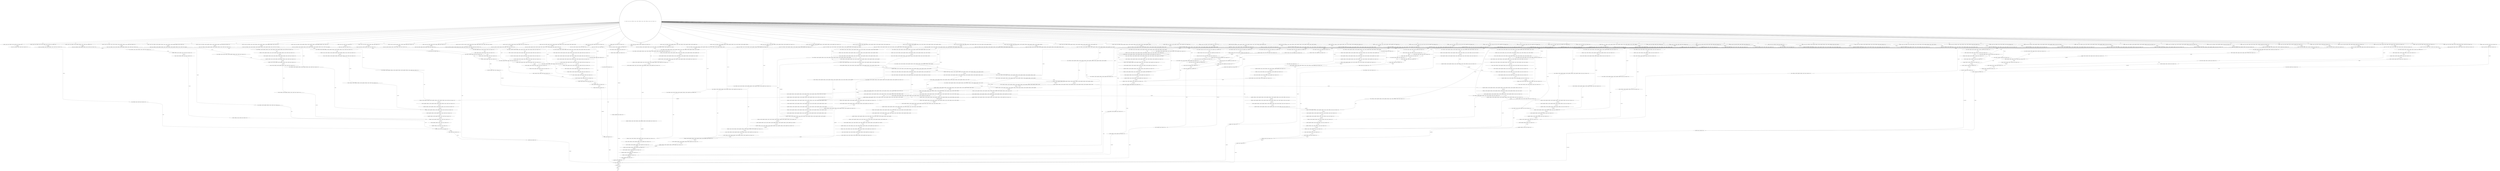 digraph  {
0 [shape=doublecircle, label="('init', 'initialise', 'connect', 'login', 'setfiletype', 'rename', 'storefile', 'setfiletype', 'rename', 'storefile', 'setfiletype', 'rename', 'logout', 'disconnect', 'term')"];
1 [label="('initialise', 'connect', 'login', 'storefile', 'logout', 'disconnect', 'term')"];
2 [label="('connect', 'login', 'storefile', 'logout', 'disconnect', 'term')"];
3 [label="('login', 'storefile', 'logout', 'disconnect', 'term')"];
4 [label="('storefile', 'logout', 'disconnect', 'term')"];
5 [label="('logout', 'disconnect', 'term')"];
6 [label="('disconnect', 'term')"];
7 [label="('term',)"];
9 [label="('initialise', 'connect', 'login', 'listfiles', 'changedir', 'listfiles', 'retrievefile', 'changedir', 'listfiles', 'logout', 'disconnect', 'term')"];
10 [label="('connect', 'login', 'listfiles', 'changedir', 'listfiles', 'retrievefile', 'changedir', 'listfiles', 'logout', 'disconnect', 'term')"];
11 [label="('login', 'listfiles', 'changedir', 'listfiles', 'retrievefile', 'changedir', 'listfiles', 'logout', 'disconnect', 'term')"];
12 [label="('listfiles', 'changedir', 'listfiles', 'retrievefile', 'changedir', 'listfiles', 'logout', 'disconnect', 'term')"];
13 [label="('changedir', 'listfiles', 'retrievefile', 'changedir', 'listfiles', 'logout', 'disconnect', 'term')"];
14 [label="('listfiles', 'retrievefile', 'changedir', 'listfiles', 'logout', 'disconnect', 'term')"];
15 [label="('retrievefile', 'changedir', 'listfiles', 'logout', 'disconnect', 'term')"];
16 [label="('changedir', 'listfiles', 'logout', 'disconnect', 'term')"];
17 [label="('listfiles', 'logout', 'disconnect', 'term')"];
19 [label="('initialise', 'connect', 'login', 'changedir', 'listnames', 'appendfile', 'logout', 'disconnect', 'term')"];
20 [label="('connect', 'login', 'changedir', 'listnames', 'appendfile', 'logout', 'disconnect', 'term')"];
21 [label="('login', 'changedir', 'listnames', 'appendfile', 'logout', 'disconnect', 'term')"];
22 [label="('changedir', 'listnames', 'appendfile', 'logout', 'disconnect', 'term')"];
23 [label="('listnames', 'appendfile', 'logout', 'disconnect', 'term')"];
24 [label="('appendfile', 'logout', 'disconnect', 'term')"];
26 [label="('initialise', 'connect', 'login', 'makedir', 'logout', 'disconnect', 'term')"];
27 [label="('connect', 'login', 'makedir', 'logout', 'disconnect', 'term')"];
28 [label="('login', 'makedir', 'logout', 'disconnect', 'term')"];
29 [label="('makedir', 'logout', 'disconnect', 'term')"];
31 [label="('initialise', 'connect', 'login', 'setfiletype', 'rename', 'logout', 'disconnect', 'term')"];
32 [label="('connect', 'login', 'setfiletype', 'rename', 'logout', 'disconnect', 'term')"];
33 [label="('login', 'setfiletype', 'rename', 'logout', 'disconnect', 'term')"];
34 [label="('setfiletype', 'rename', 'logout', 'disconnect', 'term')"];
35 [label="('rename', 'logout', 'disconnect', 'term')"];
37 [label="('initialise', 'connect', 'login', 'listfiles', 'changedir', 'listfiles', 'changedir', 'listfiles', 'retrievefile', 'logout', 'disconnect', 'term')"];
38 [label="('connect', 'login', 'listfiles', 'changedir', 'listfiles', 'changedir', 'listfiles', 'retrievefile', 'logout', 'disconnect', 'term')"];
39 [label="('login', 'listfiles', 'changedir', 'listfiles', 'changedir', 'listfiles', 'retrievefile', 'logout', 'disconnect', 'term')"];
40 [label="('listfiles', 'changedir', 'listfiles', 'changedir', 'listfiles', 'retrievefile', 'logout', 'disconnect', 'term')"];
41 [label="('changedir', 'listfiles', 'changedir', 'listfiles', 'retrievefile', 'logout', 'disconnect', 'term')"];
42 [label="('listfiles', 'changedir', 'listfiles', 'retrievefile', 'logout', 'disconnect', 'term')"];
43 [label="('changedir', 'listfiles', 'retrievefile', 'logout', 'disconnect', 'term')"];
44 [label="('listfiles', 'retrievefile', 'logout', 'disconnect', 'term')"];
45 [label="('retrievefile', 'logout', 'disconnect', 'term')"];
47 [label="('initialise', 'connect', 'login', 'listfiles', 'retrievefile', 'logout', 'disconnect', 'term')"];
48 [label="('connect', 'login', 'listfiles', 'retrievefile', 'logout', 'disconnect', 'term')"];
49 [label="('login', 'listfiles', 'retrievefile', 'logout', 'disconnect', 'term')"];
51 [label="('initialise', 'connect', 'login', 'setfiletype', 'storefile', 'appendfile', 'setfiletype', 'rename', 'storefile', 'setfiletype', 'storefile', 'appendfile', 'logout', 'disconnect', 'term')"];
52 [label="('connect', 'login', 'setfiletype', 'storefile', 'appendfile', 'setfiletype', 'rename', 'storefile', 'setfiletype', 'storefile', 'appendfile', 'logout', 'disconnect', 'term')"];
53 [label="('login', 'setfiletype', 'storefile', 'appendfile', 'setfiletype', 'rename', 'storefile', 'setfiletype', 'storefile', 'appendfile', 'logout', 'disconnect', 'term')"];
54 [label="('setfiletype', 'storefile', 'appendfile', 'setfiletype', 'rename', 'storefile', 'setfiletype', 'storefile', 'appendfile', 'logout', 'disconnect', 'term')"];
55 [label="('storefile', 'appendfile', 'setfiletype', 'rename', 'storefile', 'setfiletype', 'storefile', 'appendfile', 'logout', 'disconnect', 'term')"];
56 [label="('appendfile', 'setfiletype', 'rename', 'storefile', 'setfiletype', 'storefile', 'appendfile', 'logout', 'disconnect', 'term')"];
57 [label="('setfiletype', 'rename', 'storefile', 'setfiletype', 'storefile', 'appendfile', 'logout', 'disconnect', 'term')"];
58 [label="('rename', 'storefile', 'setfiletype', 'storefile', 'appendfile', 'logout', 'disconnect', 'term')"];
59 [label="('storefile', 'setfiletype', 'storefile', 'appendfile', 'logout', 'disconnect', 'term')"];
60 [label="('setfiletype', 'storefile', 'appendfile', 'logout', 'disconnect', 'term')"];
61 [label="('storefile', 'appendfile', 'logout', 'disconnect', 'term')"];
63 [label="('initialise', 'connect', 'login', 'listfiles', 'logout', 'disconnect', 'term')"];
64 [label="('connect', 'login', 'listfiles', 'logout', 'disconnect', 'term')"];
65 [label="('login', 'listfiles', 'logout', 'disconnect', 'term')"];
67 [label="('initialise', 'connect', 'login', 'setfiletype', 'storefile', 'appendfile', 'setfiletype', 'storefile', 'appendfile', 'logout', 'disconnect', 'term')"];
68 [label="('connect', 'login', 'setfiletype', 'storefile', 'appendfile', 'setfiletype', 'storefile', 'appendfile', 'logout', 'disconnect', 'term')"];
69 [label="('login', 'setfiletype', 'storefile', 'appendfile', 'setfiletype', 'storefile', 'appendfile', 'logout', 'disconnect', 'term')"];
70 [label="('setfiletype', 'storefile', 'appendfile', 'setfiletype', 'storefile', 'appendfile', 'logout', 'disconnect', 'term')"];
71 [label="('storefile', 'appendfile', 'setfiletype', 'storefile', 'appendfile', 'logout', 'disconnect', 'term')"];
72 [label="('appendfile', 'setfiletype', 'storefile', 'appendfile', 'logout', 'disconnect', 'term')"];
74 [label="('initialise', 'connect', 'login', 'changedir', 'listnames', 'delete', 'delete', 'delete', 'delete', 'delete', 'appendfile', 'logout', 'disconnect', 'term')"];
75 [label="('connect', 'login', 'changedir', 'listnames', 'delete', 'delete', 'delete', 'delete', 'delete', 'appendfile', 'logout', 'disconnect', 'term')"];
76 [label="('login', 'changedir', 'listnames', 'delete', 'delete', 'delete', 'delete', 'delete', 'appendfile', 'logout', 'disconnect', 'term')"];
77 [label="('changedir', 'listnames', 'delete', 'delete', 'delete', 'delete', 'delete', 'appendfile', 'logout', 'disconnect', 'term')"];
78 [label="('listnames', 'delete', 'delete', 'delete', 'delete', 'delete', 'appendfile', 'logout', 'disconnect', 'term')"];
79 [label="('delete', 'delete', 'delete', 'delete', 'delete', 'appendfile', 'logout', 'disconnect', 'term')"];
80 [label="('delete', 'delete', 'delete', 'delete', 'appendfile', 'logout', 'disconnect', 'term')"];
81 [label="('delete', 'delete', 'delete', 'appendfile', 'logout', 'disconnect', 'term')"];
82 [label="('delete', 'delete', 'appendfile', 'logout', 'disconnect', 'term')"];
83 [label="('delete', 'appendfile', 'logout', 'disconnect', 'term')"];
85 [label="('initialise', 'connect', 'login', 'changedir', 'listnames', 'delete', 'delete', 'delete', 'appendfile', 'logout', 'disconnect', 'term')"];
86 [label="('connect', 'login', 'changedir', 'listnames', 'delete', 'delete', 'delete', 'appendfile', 'logout', 'disconnect', 'term')"];
87 [label="('login', 'changedir', 'listnames', 'delete', 'delete', 'delete', 'appendfile', 'logout', 'disconnect', 'term')"];
88 [label="('changedir', 'listnames', 'delete', 'delete', 'delete', 'appendfile', 'logout', 'disconnect', 'term')"];
89 [label="('listnames', 'delete', 'delete', 'delete', 'appendfile', 'logout', 'disconnect', 'term')"];
91 [label="('initialise', 'connect', 'login', 'setfiletype', 'storefile', 'appendfile', 'logout', 'disconnect', 'term')"];
92 [label="('connect', 'login', 'setfiletype', 'storefile', 'appendfile', 'logout', 'disconnect', 'term')"];
93 [label="('login', 'setfiletype', 'storefile', 'appendfile', 'logout', 'disconnect', 'term')"];
95 [label="('initialise', 'connect', 'login', 'changedir', 'listnames', 'delete', 'delete', 'appendfile', 'logout', 'disconnect', 'term')"];
96 [label="('connect', 'login', 'changedir', 'listnames', 'delete', 'delete', 'appendfile', 'logout', 'disconnect', 'term')"];
97 [label="('login', 'changedir', 'listnames', 'delete', 'delete', 'appendfile', 'logout', 'disconnect', 'term')"];
98 [label="('changedir', 'listnames', 'delete', 'delete', 'appendfile', 'logout', 'disconnect', 'term')"];
99 [label="('listnames', 'delete', 'delete', 'appendfile', 'logout', 'disconnect', 'term')"];
101 [label="('initialise', 'connect', 'login', 'setfiletype', 'rename', 'storefile', 'setfiletype', 'storefile', 'appendfile', 'setfiletype', 'storefile', 'appendfile', 'logout', 'disconnect', 'term')"];
102 [label="('connect', 'login', 'setfiletype', 'rename', 'storefile', 'setfiletype', 'storefile', 'appendfile', 'setfiletype', 'storefile', 'appendfile', 'logout', 'disconnect', 'term')"];
103 [label="('login', 'setfiletype', 'rename', 'storefile', 'setfiletype', 'storefile', 'appendfile', 'setfiletype', 'storefile', 'appendfile', 'logout', 'disconnect', 'term')"];
104 [label="('setfiletype', 'rename', 'storefile', 'setfiletype', 'storefile', 'appendfile', 'setfiletype', 'storefile', 'appendfile', 'logout', 'disconnect', 'term')"];
105 [label="('rename', 'storefile', 'setfiletype', 'storefile', 'appendfile', 'setfiletype', 'storefile', 'appendfile', 'logout', 'disconnect', 'term')"];
106 [label="('storefile', 'setfiletype', 'storefile', 'appendfile', 'setfiletype', 'storefile', 'appendfile', 'logout', 'disconnect', 'term')"];
108 [label="('initialise', 'connect', 'login', 'changedir', 'listnames', 'delete', 'appendfile', 'logout', 'disconnect', 'term')"];
109 [label="('connect', 'login', 'changedir', 'listnames', 'delete', 'appendfile', 'logout', 'disconnect', 'term')"];
110 [label="('login', 'changedir', 'listnames', 'delete', 'appendfile', 'logout', 'disconnect', 'term')"];
111 [label="('changedir', 'listnames', 'delete', 'appendfile', 'logout', 'disconnect', 'term')"];
112 [label="('listnames', 'delete', 'appendfile', 'logout', 'disconnect', 'term')"];
114 [label="('initialise', 'connect', 'login', 'makedir', 'makedir', 'logout', 'disconnect', 'term')"];
115 [label="('connect', 'login', 'makedir', 'makedir', 'logout', 'disconnect', 'term')"];
116 [label="('login', 'makedir', 'makedir', 'logout', 'disconnect', 'term')"];
117 [label="('makedir', 'makedir', 'logout', 'disconnect', 'term')"];
119 [label="('initialise', 'connect', 'login', 'listfiles', 'changedir', 'listfiles', 'logout', 'disconnect', 'term')"];
120 [label="('connect', 'login', 'listfiles', 'changedir', 'listfiles', 'logout', 'disconnect', 'term')"];
121 [label="('login', 'listfiles', 'changedir', 'listfiles', 'logout', 'disconnect', 'term')"];
122 [label="('listfiles', 'changedir', 'listfiles', 'logout', 'disconnect', 'term')"];
124 [label="('initialise', 'connect', 'login', 'changedir', 'listnames', 'delete', 'delete', 'delete', 'delete', 'appendfile', 'logout', 'disconnect', 'term')"];
125 [label="('connect', 'login', 'changedir', 'listnames', 'delete', 'delete', 'delete', 'delete', 'appendfile', 'logout', 'disconnect', 'term')"];
126 [label="('login', 'changedir', 'listnames', 'delete', 'delete', 'delete', 'delete', 'appendfile', 'logout', 'disconnect', 'term')"];
127 [label="('changedir', 'listnames', 'delete', 'delete', 'delete', 'delete', 'appendfile', 'logout', 'disconnect', 'term')"];
128 [label="('listnames', 'delete', 'delete', 'delete', 'delete', 'appendfile', 'logout', 'disconnect', 'term')"];
130 [label="('initialise', 'connect', 'login', 'setfiletype', 'storefile', 'appendfile', 'setfiletype', 'rename', 'storefile', 'setfiletype', 'storefile', 'appendfile', 'setfiletype', 'storefile', 'appendfile', 'setfiletype')"];
131 [label="('connect', 'login', 'setfiletype', 'storefile', 'appendfile', 'setfiletype', 'rename', 'storefile', 'setfiletype', 'storefile', 'appendfile', 'setfiletype', 'storefile', 'appendfile', 'setfiletype', 'storefile')"];
132 [label="('login', 'setfiletype', 'storefile', 'appendfile', 'setfiletype', 'rename', 'storefile', 'setfiletype', 'storefile', 'appendfile', 'setfiletype', 'storefile', 'appendfile', 'setfiletype', 'storefile', 'appendfile')"];
133 [label="('setfiletype', 'storefile', 'appendfile', 'setfiletype', 'rename', 'storefile', 'setfiletype', 'storefile', 'appendfile', 'setfiletype', 'storefile', 'appendfile', 'setfiletype', 'storefile', 'appendfile', 'logout')"];
134 [label="('storefile', 'appendfile', 'setfiletype', 'rename', 'storefile', 'setfiletype', 'storefile', 'appendfile', 'setfiletype', 'storefile', 'appendfile', 'setfiletype', 'storefile', 'appendfile', 'logout', 'disconnect')"];
135 [label="('appendfile', 'setfiletype', 'rename', 'storefile', 'setfiletype', 'storefile', 'appendfile', 'setfiletype', 'storefile', 'appendfile', 'setfiletype', 'storefile', 'appendfile', 'logout', 'disconnect', 'term')"];
136 [label="('setfiletype', 'rename', 'storefile', 'setfiletype', 'storefile', 'appendfile', 'setfiletype', 'storefile', 'appendfile', 'setfiletype', 'storefile', 'appendfile', 'logout', 'disconnect', 'term')"];
137 [label="('rename', 'storefile', 'setfiletype', 'storefile', 'appendfile', 'setfiletype', 'storefile', 'appendfile', 'setfiletype', 'storefile', 'appendfile', 'logout', 'disconnect', 'term')"];
138 [label="('storefile', 'setfiletype', 'storefile', 'appendfile', 'setfiletype', 'storefile', 'appendfile', 'setfiletype', 'storefile', 'appendfile', 'logout', 'disconnect', 'term')"];
139 [label="('setfiletype', 'storefile', 'appendfile', 'setfiletype', 'storefile', 'appendfile', 'setfiletype', 'storefile', 'appendfile', 'logout', 'disconnect', 'term')"];
140 [label="('storefile', 'appendfile', 'setfiletype', 'storefile', 'appendfile', 'setfiletype', 'storefile', 'appendfile', 'logout', 'disconnect', 'term')"];
141 [label="('appendfile', 'setfiletype', 'storefile', 'appendfile', 'setfiletype', 'storefile', 'appendfile', 'logout', 'disconnect', 'term')"];
143 [label="('initialise', 'connect', 'login', 'setfiletype', 'storefile', 'appendfile', 'setfiletype', 'rename', 'logout', 'disconnect', 'term')"];
144 [label="('connect', 'login', 'setfiletype', 'storefile', 'appendfile', 'setfiletype', 'rename', 'logout', 'disconnect', 'term')"];
145 [label="('login', 'setfiletype', 'storefile', 'appendfile', 'setfiletype', 'rename', 'logout', 'disconnect', 'term')"];
146 [label="('setfiletype', 'storefile', 'appendfile', 'setfiletype', 'rename', 'logout', 'disconnect', 'term')"];
147 [label="('storefile', 'appendfile', 'setfiletype', 'rename', 'logout', 'disconnect', 'term')"];
148 [label="('appendfile', 'setfiletype', 'rename', 'logout', 'disconnect', 'term')"];
150 [label="('initialise', 'connect', 'login', 'setfiletype', 'storefile', 'appendfile', 'setfiletype', 'storefile', 'appendfile', 'setfiletype', 'rename', 'storefile', 'logout', 'disconnect', 'term')"];
151 [label="('connect', 'login', 'setfiletype', 'storefile', 'appendfile', 'setfiletype', 'storefile', 'appendfile', 'setfiletype', 'rename', 'storefile', 'logout', 'disconnect', 'term')"];
152 [label="('login', 'setfiletype', 'storefile', 'appendfile', 'setfiletype', 'storefile', 'appendfile', 'setfiletype', 'rename', 'storefile', 'logout', 'disconnect', 'term')"];
153 [label="('setfiletype', 'storefile', 'appendfile', 'setfiletype', 'storefile', 'appendfile', 'setfiletype', 'rename', 'storefile', 'logout', 'disconnect', 'term')"];
154 [label="('storefile', 'appendfile', 'setfiletype', 'storefile', 'appendfile', 'setfiletype', 'rename', 'storefile', 'logout', 'disconnect', 'term')"];
155 [label="('appendfile', 'setfiletype', 'storefile', 'appendfile', 'setfiletype', 'rename', 'storefile', 'logout', 'disconnect', 'term')"];
156 [label="('setfiletype', 'storefile', 'appendfile', 'setfiletype', 'rename', 'storefile', 'logout', 'disconnect', 'term')"];
157 [label="('storefile', 'appendfile', 'setfiletype', 'rename', 'storefile', 'logout', 'disconnect', 'term')"];
158 [label="('appendfile', 'setfiletype', 'rename', 'storefile', 'logout', 'disconnect', 'term')"];
159 [label="('setfiletype', 'rename', 'storefile', 'logout', 'disconnect', 'term')"];
160 [label="('rename', 'storefile', 'logout', 'disconnect', 'term')"];
162 [label="('initialise', 'connect', 'login', 'setfiletype', 'storefile', 'appendfile', 'setfiletype', 'storefile', 'appendfile', 'setfiletype', 'rename', 'storefile', 'setfiletype', 'rename', 'storefile', 'setfiletype')"];
163 [label="('connect', 'login', 'setfiletype', 'storefile', 'appendfile', 'setfiletype', 'storefile', 'appendfile', 'setfiletype', 'rename', 'storefile', 'setfiletype', 'rename', 'storefile', 'setfiletype', 'storefile')"];
164 [label="('login', 'setfiletype', 'storefile', 'appendfile', 'setfiletype', 'storefile', 'appendfile', 'setfiletype', 'rename', 'storefile', 'setfiletype', 'rename', 'storefile', 'setfiletype', 'storefile', 'appendfile')"];
165 [label="('setfiletype', 'storefile', 'appendfile', 'setfiletype', 'storefile', 'appendfile', 'setfiletype', 'rename', 'storefile', 'setfiletype', 'rename', 'storefile', 'setfiletype', 'storefile', 'appendfile', 'logout')"];
166 [label="('storefile', 'appendfile', 'setfiletype', 'storefile', 'appendfile', 'setfiletype', 'rename', 'storefile', 'setfiletype', 'rename', 'storefile', 'setfiletype', 'storefile', 'appendfile', 'logout', 'disconnect')"];
167 [label="('appendfile', 'setfiletype', 'storefile', 'appendfile', 'setfiletype', 'rename', 'storefile', 'setfiletype', 'rename', 'storefile', 'setfiletype', 'storefile', 'appendfile', 'logout', 'disconnect', 'term')"];
168 [label="('setfiletype', 'storefile', 'appendfile', 'setfiletype', 'rename', 'storefile', 'setfiletype', 'rename', 'storefile', 'setfiletype', 'storefile', 'appendfile', 'logout', 'disconnect', 'term')"];
169 [label="('storefile', 'appendfile', 'setfiletype', 'rename', 'storefile', 'setfiletype', 'rename', 'storefile', 'setfiletype', 'storefile', 'appendfile', 'logout', 'disconnect', 'term')"];
170 [label="('appendfile', 'setfiletype', 'rename', 'storefile', 'setfiletype', 'rename', 'storefile', 'setfiletype', 'storefile', 'appendfile', 'logout', 'disconnect', 'term')"];
171 [label="('setfiletype', 'rename', 'storefile', 'setfiletype', 'rename', 'storefile', 'setfiletype', 'storefile', 'appendfile', 'logout', 'disconnect', 'term')"];
172 [label="('rename', 'storefile', 'setfiletype', 'rename', 'storefile', 'setfiletype', 'storefile', 'appendfile', 'logout', 'disconnect', 'term')"];
173 [label="('storefile', 'setfiletype', 'rename', 'storefile', 'setfiletype', 'storefile', 'appendfile', 'logout', 'disconnect', 'term')"];
175 [label="('initialise', 'connect', 'login', 'setfiletype', 'storefile', 'appendfile', 'setfiletype', 'storefile', 'appendfile', 'setfiletype', 'storefile', 'appendfile', 'setfiletype', 'storefile', 'appendfile', 'setfiletype')"];
176 [label="('connect', 'login', 'setfiletype', 'storefile', 'appendfile', 'setfiletype', 'storefile', 'appendfile', 'setfiletype', 'storefile', 'appendfile', 'setfiletype', 'storefile', 'appendfile', 'setfiletype', 'storefile')"];
177 [label="('login', 'setfiletype', 'storefile', 'appendfile', 'setfiletype', 'storefile', 'appendfile', 'setfiletype', 'storefile', 'appendfile', 'setfiletype', 'storefile', 'appendfile', 'setfiletype', 'storefile', 'appendfile')"];
178 [label="('setfiletype', 'storefile', 'appendfile', 'setfiletype', 'storefile', 'appendfile', 'setfiletype', 'storefile', 'appendfile', 'setfiletype', 'storefile', 'appendfile', 'setfiletype', 'storefile', 'appendfile', 'setfiletype')"];
179 [label="('storefile', 'appendfile', 'setfiletype', 'storefile', 'appendfile', 'setfiletype', 'storefile', 'appendfile', 'setfiletype', 'storefile', 'appendfile', 'setfiletype', 'storefile', 'appendfile', 'setfiletype', 'storefile')"];
180 [label="('appendfile', 'setfiletype', 'storefile', 'appendfile', 'setfiletype', 'storefile', 'appendfile', 'setfiletype', 'storefile', 'appendfile', 'setfiletype', 'storefile', 'appendfile', 'setfiletype', 'storefile', 'appendfile')"];
181 [label="('storefile', 'appendfile', 'setfiletype', 'storefile', 'appendfile', 'setfiletype', 'storefile', 'appendfile', 'setfiletype', 'storefile', 'appendfile', 'setfiletype', 'storefile', 'appendfile', 'setfiletype', 'rename')"];
182 [label="('appendfile', 'setfiletype', 'storefile', 'appendfile', 'setfiletype', 'storefile', 'appendfile', 'setfiletype', 'storefile', 'appendfile', 'setfiletype', 'storefile', 'appendfile', 'setfiletype', 'rename', 'logout')"];
183 [label="('setfiletype', 'storefile', 'appendfile', 'setfiletype', 'storefile', 'appendfile', 'setfiletype', 'storefile', 'appendfile', 'setfiletype', 'storefile', 'appendfile', 'setfiletype', 'rename', 'logout', 'disconnect')"];
184 [label="('storefile', 'appendfile', 'setfiletype', 'storefile', 'appendfile', 'setfiletype', 'storefile', 'appendfile', 'setfiletype', 'storefile', 'appendfile', 'setfiletype', 'rename', 'logout', 'disconnect', 'term')"];
185 [label="('appendfile', 'setfiletype', 'storefile', 'appendfile', 'setfiletype', 'storefile', 'appendfile', 'setfiletype', 'storefile', 'appendfile', 'setfiletype', 'rename', 'logout', 'disconnect', 'term')"];
186 [label="('setfiletype', 'storefile', 'appendfile', 'setfiletype', 'storefile', 'appendfile', 'setfiletype', 'storefile', 'appendfile', 'setfiletype', 'rename', 'logout', 'disconnect', 'term')"];
187 [label="('storefile', 'appendfile', 'setfiletype', 'storefile', 'appendfile', 'setfiletype', 'storefile', 'appendfile', 'setfiletype', 'rename', 'logout', 'disconnect', 'term')"];
188 [label="('appendfile', 'setfiletype', 'storefile', 'appendfile', 'setfiletype', 'storefile', 'appendfile', 'setfiletype', 'rename', 'logout', 'disconnect', 'term')"];
189 [label="('setfiletype', 'storefile', 'appendfile', 'setfiletype', 'storefile', 'appendfile', 'setfiletype', 'rename', 'logout', 'disconnect', 'term')"];
190 [label="('storefile', 'appendfile', 'setfiletype', 'storefile', 'appendfile', 'setfiletype', 'rename', 'logout', 'disconnect', 'term')"];
191 [label="('appendfile', 'setfiletype', 'storefile', 'appendfile', 'setfiletype', 'rename', 'logout', 'disconnect', 'term')"];
192 [label="('initialise', 'connect', 'login', 'setfiletype', 'storefile', 'appendfile', 'setfiletype', 'rename', 'storefile', 'setfiletype', 'storefile', 'appendfile', 'setfiletype', 'storefile', 'appendfile', 'logout')"];
193 [label="('connect', 'login', 'setfiletype', 'storefile', 'appendfile', 'setfiletype', 'rename', 'storefile', 'setfiletype', 'storefile', 'appendfile', 'setfiletype', 'storefile', 'appendfile', 'logout', 'disconnect')"];
194 [label="('login', 'setfiletype', 'storefile', 'appendfile', 'setfiletype', 'rename', 'storefile', 'setfiletype', 'storefile', 'appendfile', 'setfiletype', 'storefile', 'appendfile', 'logout', 'disconnect', 'term')"];
195 [label="('setfiletype', 'storefile', 'appendfile', 'setfiletype', 'rename', 'storefile', 'setfiletype', 'storefile', 'appendfile', 'setfiletype', 'storefile', 'appendfile', 'logout', 'disconnect', 'term')"];
196 [label="('storefile', 'appendfile', 'setfiletype', 'rename', 'storefile', 'setfiletype', 'storefile', 'appendfile', 'setfiletype', 'storefile', 'appendfile', 'logout', 'disconnect', 'term')"];
197 [label="('appendfile', 'setfiletype', 'rename', 'storefile', 'setfiletype', 'storefile', 'appendfile', 'setfiletype', 'storefile', 'appendfile', 'logout', 'disconnect', 'term')"];
199 [label="('initialise', 'connect', 'login', 'setfiletype', 'rename', 'storefile', 'logout', 'disconnect', 'term')"];
200 [label="('connect', 'login', 'setfiletype', 'rename', 'storefile', 'logout', 'disconnect', 'term')"];
201 [label="('login', 'setfiletype', 'rename', 'storefile', 'logout', 'disconnect', 'term')"];
202 [label="('setfiletype', 'storefile', 'appendfile', 'setfiletype', 'storefile', 'appendfile', 'setfiletype', 'storefile', 'appendfile', 'setfiletype', 'storefile', 'appendfile', 'setfiletype', 'storefile', 'appendfile', 'logout')"];
203 [label="('storefile', 'appendfile', 'setfiletype', 'storefile', 'appendfile', 'setfiletype', 'storefile', 'appendfile', 'setfiletype', 'storefile', 'appendfile', 'setfiletype', 'storefile', 'appendfile', 'logout', 'disconnect')"];
204 [label="('appendfile', 'setfiletype', 'storefile', 'appendfile', 'setfiletype', 'storefile', 'appendfile', 'setfiletype', 'storefile', 'appendfile', 'setfiletype', 'storefile', 'appendfile', 'logout', 'disconnect', 'term')"];
205 [label="('setfiletype', 'storefile', 'appendfile', 'setfiletype', 'storefile', 'appendfile', 'setfiletype', 'storefile', 'appendfile', 'setfiletype', 'storefile', 'appendfile', 'logout', 'disconnect', 'term')"];
206 [label="('storefile', 'appendfile', 'setfiletype', 'storefile', 'appendfile', 'setfiletype', 'storefile', 'appendfile', 'setfiletype', 'storefile', 'appendfile', 'logout', 'disconnect', 'term')"];
207 [label="('appendfile', 'setfiletype', 'storefile', 'appendfile', 'setfiletype', 'storefile', 'appendfile', 'setfiletype', 'storefile', 'appendfile', 'logout', 'disconnect', 'term')"];
209 [label="('initialise', 'connect', 'login', 'setfiletype', 'rename', 'storefile', 'setfiletype', 'storefile', 'appendfile', 'logout', 'disconnect', 'term')"];
210 [label="('connect', 'login', 'setfiletype', 'rename', 'storefile', 'setfiletype', 'storefile', 'appendfile', 'logout', 'disconnect', 'term')"];
211 [label="('login', 'setfiletype', 'rename', 'storefile', 'setfiletype', 'storefile', 'appendfile', 'logout', 'disconnect', 'term')"];
213 [label="('initialise', 'connect', 'login', 'makedir', 'makedir', 'makedir', 'makedir', 'logout', 'disconnect', 'term')"];
214 [label="('connect', 'login', 'makedir', 'makedir', 'makedir', 'makedir', 'logout', 'disconnect', 'term')"];
215 [label="('login', 'makedir', 'makedir', 'makedir', 'makedir', 'logout', 'disconnect', 'term')"];
216 [label="('makedir', 'makedir', 'makedir', 'makedir', 'logout', 'disconnect', 'term')"];
217 [label="('makedir', 'makedir', 'makedir', 'logout', 'disconnect', 'term')"];
219 [label="('initialise', 'connect', 'login', 'listfiles', 'changedir', 'listfiles', 'changedir', 'listfiles', 'logout', 'disconnect', 'term')"];
220 [label="('connect', 'login', 'listfiles', 'changedir', 'listfiles', 'changedir', 'listfiles', 'logout', 'disconnect', 'term')"];
221 [label="('login', 'listfiles', 'changedir', 'listfiles', 'changedir', 'listfiles', 'logout', 'disconnect', 'term')"];
222 [label="('listfiles', 'changedir', 'listfiles', 'changedir', 'listfiles', 'logout', 'disconnect', 'term')"];
223 [label="('changedir', 'listfiles', 'changedir', 'listfiles', 'logout', 'disconnect', 'term')"];
225 [label="('initialise', 'connect', 'login', 'setfiletype', 'rename', 'storefile', 'setfiletype', 'rename', 'logout', 'disconnect', 'term')"];
226 [label="('connect', 'login', 'setfiletype', 'rename', 'storefile', 'setfiletype', 'rename', 'logout', 'disconnect', 'term')"];
227 [label="('login', 'setfiletype', 'rename', 'storefile', 'setfiletype', 'rename', 'logout', 'disconnect', 'term')"];
228 [label="('setfiletype', 'rename', 'storefile', 'setfiletype', 'rename', 'logout', 'disconnect', 'term')"];
229 [label="('rename', 'storefile', 'setfiletype', 'rename', 'logout', 'disconnect', 'term')"];
230 [label="('storefile', 'setfiletype', 'rename', 'logout', 'disconnect', 'term')"];
232 [label="('initialise', 'connect', 'login', 'setfiletype', 'rename', 'storefile', 'setfiletype', 'storefile', 'appendfile', 'setfiletype', 'storefile', 'appendfile', 'setfiletype', 'rename', 'storefile', 'setfiletype')"];
233 [label="('connect', 'login', 'setfiletype', 'rename', 'storefile', 'setfiletype', 'storefile', 'appendfile', 'setfiletype', 'storefile', 'appendfile', 'setfiletype', 'rename', 'storefile', 'setfiletype', 'storefile')"];
234 [label="('login', 'setfiletype', 'rename', 'storefile', 'setfiletype', 'storefile', 'appendfile', 'setfiletype', 'storefile', 'appendfile', 'setfiletype', 'rename', 'storefile', 'setfiletype', 'storefile', 'appendfile')"];
235 [label="('setfiletype', 'rename', 'storefile', 'setfiletype', 'storefile', 'appendfile', 'setfiletype', 'storefile', 'appendfile', 'setfiletype', 'rename', 'storefile', 'setfiletype', 'storefile', 'appendfile', 'logout')"];
236 [label="('rename', 'storefile', 'setfiletype', 'storefile', 'appendfile', 'setfiletype', 'storefile', 'appendfile', 'setfiletype', 'rename', 'storefile', 'setfiletype', 'storefile', 'appendfile', 'logout', 'disconnect')"];
237 [label="('storefile', 'setfiletype', 'storefile', 'appendfile', 'setfiletype', 'storefile', 'appendfile', 'setfiletype', 'rename', 'storefile', 'setfiletype', 'storefile', 'appendfile', 'logout', 'disconnect', 'term')"];
238 [label="('setfiletype', 'storefile', 'appendfile', 'setfiletype', 'storefile', 'appendfile', 'setfiletype', 'rename', 'storefile', 'setfiletype', 'storefile', 'appendfile', 'logout', 'disconnect', 'term')"];
239 [label="('storefile', 'appendfile', 'setfiletype', 'storefile', 'appendfile', 'setfiletype', 'rename', 'storefile', 'setfiletype', 'storefile', 'appendfile', 'logout', 'disconnect', 'term')"];
240 [label="('appendfile', 'setfiletype', 'storefile', 'appendfile', 'setfiletype', 'rename', 'storefile', 'setfiletype', 'storefile', 'appendfile', 'logout', 'disconnect', 'term')"];
241 [label="('setfiletype', 'storefile', 'appendfile', 'setfiletype', 'rename', 'storefile', 'setfiletype', 'storefile', 'appendfile', 'setfiletype', 'storefile', 'appendfile', 'setfiletype', 'storefile', 'appendfile', 'setfiletype')"];
242 [label="('storefile', 'appendfile', 'setfiletype', 'rename', 'storefile', 'setfiletype', 'storefile', 'appendfile', 'setfiletype', 'storefile', 'appendfile', 'setfiletype', 'storefile', 'appendfile', 'setfiletype', 'storefile')"];
243 [label="('appendfile', 'setfiletype', 'rename', 'storefile', 'setfiletype', 'storefile', 'appendfile', 'setfiletype', 'storefile', 'appendfile', 'setfiletype', 'storefile', 'appendfile', 'setfiletype', 'storefile', 'appendfile')"];
244 [label="('setfiletype', 'rename', 'storefile', 'setfiletype', 'storefile', 'appendfile', 'setfiletype', 'storefile', 'appendfile', 'setfiletype', 'storefile', 'appendfile', 'setfiletype', 'storefile', 'appendfile', 'setfiletype')"];
245 [label="('rename', 'storefile', 'setfiletype', 'storefile', 'appendfile', 'setfiletype', 'storefile', 'appendfile', 'setfiletype', 'storefile', 'appendfile', 'setfiletype', 'storefile', 'appendfile', 'setfiletype', 'storefile')"];
246 [label="('storefile', 'setfiletype', 'storefile', 'appendfile', 'setfiletype', 'storefile', 'appendfile', 'setfiletype', 'storefile', 'appendfile', 'setfiletype', 'storefile', 'appendfile', 'setfiletype', 'storefile', 'appendfile')"];
247 [label="('appendfile', 'setfiletype', 'storefile', 'appendfile', 'setfiletype', 'storefile', 'appendfile', 'setfiletype', 'storefile', 'appendfile', 'setfiletype', 'storefile', 'appendfile', 'setfiletype', 'rename', 'storefile')"];
248 [label="('setfiletype', 'storefile', 'appendfile', 'setfiletype', 'storefile', 'appendfile', 'setfiletype', 'storefile', 'appendfile', 'setfiletype', 'storefile', 'appendfile', 'setfiletype', 'rename', 'storefile', 'setfiletype')"];
249 [label="('storefile', 'appendfile', 'setfiletype', 'storefile', 'appendfile', 'setfiletype', 'storefile', 'appendfile', 'setfiletype', 'storefile', 'appendfile', 'setfiletype', 'rename', 'storefile', 'setfiletype', 'rename')"];
250 [label="('appendfile', 'setfiletype', 'storefile', 'appendfile', 'setfiletype', 'storefile', 'appendfile', 'setfiletype', 'storefile', 'appendfile', 'setfiletype', 'rename', 'storefile', 'setfiletype', 'rename', 'storefile')"];
251 [label="('setfiletype', 'storefile', 'appendfile', 'setfiletype', 'storefile', 'appendfile', 'setfiletype', 'storefile', 'appendfile', 'setfiletype', 'rename', 'storefile', 'setfiletype', 'rename', 'storefile', 'setfiletype')"];
252 [label="('storefile', 'appendfile', 'setfiletype', 'storefile', 'appendfile', 'setfiletype', 'storefile', 'appendfile', 'setfiletype', 'rename', 'storefile', 'setfiletype', 'rename', 'storefile', 'setfiletype', 'storefile')"];
253 [label="('appendfile', 'setfiletype', 'storefile', 'appendfile', 'setfiletype', 'storefile', 'appendfile', 'setfiletype', 'rename', 'storefile', 'setfiletype', 'rename', 'storefile', 'setfiletype', 'storefile', 'appendfile')"];
254 [label="('setfiletype', 'storefile', 'appendfile', 'setfiletype', 'storefile', 'appendfile', 'setfiletype', 'rename', 'storefile', 'setfiletype', 'rename', 'storefile', 'setfiletype', 'storefile', 'appendfile', 'setfiletype')"];
255 [label="('storefile', 'appendfile', 'setfiletype', 'storefile', 'appendfile', 'setfiletype', 'rename', 'storefile', 'setfiletype', 'rename', 'storefile', 'setfiletype', 'storefile', 'appendfile', 'setfiletype', 'storefile')"];
256 [label="('appendfile', 'setfiletype', 'storefile', 'appendfile', 'setfiletype', 'rename', 'storefile', 'setfiletype', 'rename', 'storefile', 'setfiletype', 'storefile', 'appendfile', 'setfiletype', 'storefile', 'appendfile')"];
257 [label="('setfiletype', 'storefile', 'appendfile', 'setfiletype', 'rename', 'storefile', 'setfiletype', 'rename', 'storefile', 'setfiletype', 'storefile', 'appendfile', 'setfiletype', 'storefile', 'appendfile', 'logout')"];
258 [label="('storefile', 'appendfile', 'setfiletype', 'rename', 'storefile', 'setfiletype', 'rename', 'storefile', 'setfiletype', 'storefile', 'appendfile', 'setfiletype', 'storefile', 'appendfile', 'logout', 'disconnect')"];
259 [label="('appendfile', 'setfiletype', 'rename', 'storefile', 'setfiletype', 'rename', 'storefile', 'setfiletype', 'storefile', 'appendfile', 'setfiletype', 'storefile', 'appendfile', 'logout', 'disconnect', 'term')"];
260 [label="('setfiletype', 'rename', 'storefile', 'setfiletype', 'rename', 'storefile', 'setfiletype', 'storefile', 'appendfile', 'setfiletype', 'storefile', 'appendfile', 'logout', 'disconnect', 'term')"];
261 [label="('rename', 'storefile', 'setfiletype', 'rename', 'storefile', 'setfiletype', 'storefile', 'appendfile', 'setfiletype', 'storefile', 'appendfile', 'logout', 'disconnect', 'term')"];
262 [label="('storefile', 'setfiletype', 'rename', 'storefile', 'setfiletype', 'storefile', 'appendfile', 'setfiletype', 'storefile', 'appendfile', 'logout', 'disconnect', 'term')"];
264 [label="('initialise', 'connect', 'login', 'setfiletype', 'rename', 'storefile', 'setfiletype', 'rename', 'storefile', 'setfiletype', 'storefile', 'appendfile', 'setfiletype', 'rename', 'storefile', 'setfiletype')"];
265 [label="('connect', 'login', 'setfiletype', 'rename', 'storefile', 'setfiletype', 'rename', 'storefile', 'setfiletype', 'storefile', 'appendfile', 'setfiletype', 'rename', 'storefile', 'setfiletype', 'rename')"];
266 [label="('login', 'setfiletype', 'rename', 'storefile', 'setfiletype', 'rename', 'storefile', 'setfiletype', 'storefile', 'appendfile', 'setfiletype', 'rename', 'storefile', 'setfiletype', 'rename', 'storefile')"];
267 [label="('setfiletype', 'rename', 'storefile', 'setfiletype', 'rename', 'storefile', 'setfiletype', 'storefile', 'appendfile', 'setfiletype', 'rename', 'storefile', 'setfiletype', 'rename', 'storefile', 'setfiletype')"];
268 [label="('rename', 'storefile', 'setfiletype', 'rename', 'storefile', 'setfiletype', 'storefile', 'appendfile', 'setfiletype', 'rename', 'storefile', 'setfiletype', 'rename', 'storefile', 'setfiletype', 'rename')"];
269 [label="('storefile', 'setfiletype', 'rename', 'storefile', 'setfiletype', 'storefile', 'appendfile', 'setfiletype', 'rename', 'storefile', 'setfiletype', 'rename', 'storefile', 'setfiletype', 'rename', 'logout')"];
270 [label="('setfiletype', 'rename', 'storefile', 'setfiletype', 'storefile', 'appendfile', 'setfiletype', 'rename', 'storefile', 'setfiletype', 'rename', 'storefile', 'setfiletype', 'rename', 'logout', 'disconnect')"];
271 [label="('rename', 'storefile', 'setfiletype', 'storefile', 'appendfile', 'setfiletype', 'rename', 'storefile', 'setfiletype', 'rename', 'storefile', 'setfiletype', 'rename', 'logout', 'disconnect', 'term')"];
272 [label="('storefile', 'setfiletype', 'storefile', 'appendfile', 'setfiletype', 'rename', 'storefile', 'setfiletype', 'rename', 'storefile', 'setfiletype', 'rename', 'logout', 'disconnect', 'term')"];
273 [label="('setfiletype', 'storefile', 'appendfile', 'setfiletype', 'rename', 'storefile', 'setfiletype', 'rename', 'storefile', 'setfiletype', 'rename', 'logout', 'disconnect', 'term')"];
274 [label="('storefile', 'appendfile', 'setfiletype', 'rename', 'storefile', 'setfiletype', 'rename', 'storefile', 'setfiletype', 'rename', 'logout', 'disconnect', 'term')"];
275 [label="('appendfile', 'setfiletype', 'rename', 'storefile', 'setfiletype', 'rename', 'storefile', 'setfiletype', 'rename', 'logout', 'disconnect', 'term')"];
276 [label="('setfiletype', 'rename', 'storefile', 'setfiletype', 'rename', 'storefile', 'setfiletype', 'rename', 'logout', 'disconnect', 'term')"];
277 [label="('rename', 'storefile', 'setfiletype', 'rename', 'storefile', 'setfiletype', 'rename', 'logout', 'disconnect', 'term')"];
278 [label="('storefile', 'setfiletype', 'rename', 'storefile', 'setfiletype', 'rename', 'logout', 'disconnect', 'term')"];
280 [label="('initialise', 'connect', 'login', 'setfiletype', 'storefile', 'appendfile', 'setfiletype', 'storefile', 'appendfile', 'setfiletype', 'storefile', 'appendfile', 'setfiletype', 'rename', 'logout', 'disconnect')"];
281 [label="('connect', 'login', 'setfiletype', 'storefile', 'appendfile', 'setfiletype', 'storefile', 'appendfile', 'setfiletype', 'storefile', 'appendfile', 'setfiletype', 'rename', 'logout', 'disconnect', 'term')"];
282 [label="('login', 'setfiletype', 'storefile', 'appendfile', 'setfiletype', 'storefile', 'appendfile', 'setfiletype', 'storefile', 'appendfile', 'setfiletype', 'rename', 'logout', 'disconnect', 'term')"];
284 [label="('initialise', 'connect', 'login', 'setfiletype', 'rename', 'storefile', 'setfiletype', 'storefile', 'appendfile', 'setfiletype', 'storefile', 'appendfile', 'setfiletype', 'storefile', 'appendfile', 'setfiletype')"];
285 [label="('connect', 'login', 'setfiletype', 'rename', 'storefile', 'setfiletype', 'storefile', 'appendfile', 'setfiletype', 'storefile', 'appendfile', 'setfiletype', 'storefile', 'appendfile', 'setfiletype', 'storefile')"];
286 [label="('login', 'setfiletype', 'rename', 'storefile', 'setfiletype', 'storefile', 'appendfile', 'setfiletype', 'storefile', 'appendfile', 'setfiletype', 'storefile', 'appendfile', 'setfiletype', 'storefile', 'appendfile')"];
287 [label="('rename', 'storefile', 'setfiletype', 'storefile', 'appendfile', 'setfiletype', 'storefile', 'appendfile', 'setfiletype', 'storefile', 'appendfile', 'setfiletype', 'storefile', 'appendfile', 'setfiletype', 'rename')"];
288 [label="('storefile', 'setfiletype', 'storefile', 'appendfile', 'setfiletype', 'storefile', 'appendfile', 'setfiletype', 'storefile', 'appendfile', 'setfiletype', 'storefile', 'appendfile', 'setfiletype', 'rename', 'storefile')"];
289 [label="('appendfile', 'setfiletype', 'storefile', 'appendfile', 'setfiletype', 'storefile', 'appendfile', 'setfiletype', 'storefile', 'appendfile', 'setfiletype', 'rename', 'storefile', 'setfiletype', 'rename', 'logout')"];
290 [label="('setfiletype', 'storefile', 'appendfile', 'setfiletype', 'storefile', 'appendfile', 'setfiletype', 'storefile', 'appendfile', 'setfiletype', 'rename', 'storefile', 'setfiletype', 'rename', 'logout', 'disconnect')"];
291 [label="('storefile', 'appendfile', 'setfiletype', 'storefile', 'appendfile', 'setfiletype', 'storefile', 'appendfile', 'setfiletype', 'rename', 'storefile', 'setfiletype', 'rename', 'logout', 'disconnect', 'term')"];
292 [label="('appendfile', 'setfiletype', 'storefile', 'appendfile', 'setfiletype', 'storefile', 'appendfile', 'setfiletype', 'rename', 'storefile', 'setfiletype', 'rename', 'logout', 'disconnect', 'term')"];
293 [label="('setfiletype', 'storefile', 'appendfile', 'setfiletype', 'storefile', 'appendfile', 'setfiletype', 'rename', 'storefile', 'setfiletype', 'rename', 'logout', 'disconnect', 'term')"];
294 [label="('storefile', 'appendfile', 'setfiletype', 'storefile', 'appendfile', 'setfiletype', 'rename', 'storefile', 'setfiletype', 'rename', 'logout', 'disconnect', 'term')"];
295 [label="('appendfile', 'setfiletype', 'storefile', 'appendfile', 'setfiletype', 'rename', 'storefile', 'setfiletype', 'rename', 'logout', 'disconnect', 'term')"];
296 [label="('setfiletype', 'storefile', 'appendfile', 'setfiletype', 'rename', 'storefile', 'setfiletype', 'rename', 'logout', 'disconnect', 'term')"];
297 [label="('storefile', 'appendfile', 'setfiletype', 'rename', 'storefile', 'setfiletype', 'rename', 'logout', 'disconnect', 'term')"];
298 [label="('appendfile', 'setfiletype', 'rename', 'storefile', 'setfiletype', 'rename', 'logout', 'disconnect', 'term')"];
300 [label="('initialise', 'connect', 'login', 'listfiles', 'retrievefile', 'retrievefile', 'changedir', 'listfiles', 'changedir', 'listfiles', 'changedir', 'listfiles', 'changedir', 'listfiles', 'logout', 'disconnect')"];
301 [label="('connect', 'login', 'listfiles', 'retrievefile', 'retrievefile', 'changedir', 'listfiles', 'changedir', 'listfiles', 'changedir', 'listfiles', 'changedir', 'listfiles', 'logout', 'disconnect', 'term')"];
302 [label="('login', 'listfiles', 'retrievefile', 'retrievefile', 'changedir', 'listfiles', 'changedir', 'listfiles', 'changedir', 'listfiles', 'changedir', 'listfiles', 'logout', 'disconnect', 'term')"];
303 [label="('listfiles', 'retrievefile', 'retrievefile', 'changedir', 'listfiles', 'changedir', 'listfiles', 'changedir', 'listfiles', 'changedir', 'listfiles', 'logout', 'disconnect', 'term')"];
304 [label="('retrievefile', 'retrievefile', 'changedir', 'listfiles', 'changedir', 'listfiles', 'changedir', 'listfiles', 'changedir', 'listfiles', 'logout', 'disconnect', 'term')"];
305 [label="('retrievefile', 'changedir', 'listfiles', 'changedir', 'listfiles', 'changedir', 'listfiles', 'changedir', 'listfiles', 'logout', 'disconnect', 'term')"];
306 [label="('changedir', 'listfiles', 'changedir', 'listfiles', 'changedir', 'listfiles', 'changedir', 'listfiles', 'logout', 'disconnect', 'term')"];
307 [label="('listfiles', 'changedir', 'listfiles', 'changedir', 'listfiles', 'changedir', 'listfiles', 'logout', 'disconnect', 'term')"];
308 [label="('changedir', 'listfiles', 'changedir', 'listfiles', 'changedir', 'listfiles', 'logout', 'disconnect', 'term')"];
309 [label="('initialise', 'connect', 'login', 'setfiletype', 'rename', 'storefile', 'setfiletype', 'storefile', 'appendfile', 'setfiletype', 'storefile', 'appendfile', 'setfiletype', 'rename', 'storefile', 'logout')"];
310 [label="('connect', 'login', 'setfiletype', 'rename', 'storefile', 'setfiletype', 'storefile', 'appendfile', 'setfiletype', 'storefile', 'appendfile', 'setfiletype', 'rename', 'storefile', 'logout', 'disconnect')"];
311 [label="('login', 'setfiletype', 'rename', 'storefile', 'setfiletype', 'storefile', 'appendfile', 'setfiletype', 'storefile', 'appendfile', 'setfiletype', 'rename', 'storefile', 'logout', 'disconnect', 'term')"];
312 [label="('setfiletype', 'rename', 'storefile', 'setfiletype', 'storefile', 'appendfile', 'setfiletype', 'storefile', 'appendfile', 'setfiletype', 'rename', 'storefile', 'logout', 'disconnect', 'term')"];
313 [label="('rename', 'storefile', 'setfiletype', 'storefile', 'appendfile', 'setfiletype', 'storefile', 'appendfile', 'setfiletype', 'rename', 'storefile', 'logout', 'disconnect', 'term')"];
314 [label="('storefile', 'setfiletype', 'storefile', 'appendfile', 'setfiletype', 'storefile', 'appendfile', 'setfiletype', 'rename', 'storefile', 'logout', 'disconnect', 'term')"];
316 [label="('initialise', 'connect', 'login', 'setfiletype', 'storefile', 'appendfile', 'setfiletype', 'storefile', 'appendfile', 'setfiletype', 'storefile', 'appendfile', 'logout', 'disconnect', 'term')"];
317 [label="('connect', 'login', 'setfiletype', 'storefile', 'appendfile', 'setfiletype', 'storefile', 'appendfile', 'setfiletype', 'storefile', 'appendfile', 'logout', 'disconnect', 'term')"];
318 [label="('login', 'setfiletype', 'storefile', 'appendfile', 'setfiletype', 'storefile', 'appendfile', 'setfiletype', 'storefile', 'appendfile', 'logout', 'disconnect', 'term')"];
320 [label="('initialise', 'connect', 'login', 'listfiles', 'changedir', 'listfiles', 'retrievefile', 'retrievefile', 'logout', 'disconnect', 'term')"];
321 [label="('connect', 'login', 'listfiles', 'changedir', 'listfiles', 'retrievefile', 'retrievefile', 'logout', 'disconnect', 'term')"];
322 [label="('login', 'listfiles', 'changedir', 'listfiles', 'retrievefile', 'retrievefile', 'logout', 'disconnect', 'term')"];
323 [label="('listfiles', 'changedir', 'listfiles', 'retrievefile', 'retrievefile', 'logout', 'disconnect', 'term')"];
324 [label="('changedir', 'listfiles', 'retrievefile', 'retrievefile', 'logout', 'disconnect', 'term')"];
325 [label="('listfiles', 'retrievefile', 'retrievefile', 'logout', 'disconnect', 'term')"];
326 [label="('retrievefile', 'retrievefile', 'logout', 'disconnect', 'term')"];
328 [label="('initialise', 'connect', 'login', 'setfiletype', 'storefile', 'appendfile', 'setfiletype', 'rename', 'storefile', 'setfiletype', 'rename', 'logout', 'disconnect', 'term')"];
329 [label="('connect', 'login', 'setfiletype', 'storefile', 'appendfile', 'setfiletype', 'rename', 'storefile', 'setfiletype', 'rename', 'logout', 'disconnect', 'term')"];
330 [label="('login', 'setfiletype', 'storefile', 'appendfile', 'setfiletype', 'rename', 'storefile', 'setfiletype', 'rename', 'logout', 'disconnect', 'term')"];
332 [label="('initialise', 'connect', 'login', 'listfiles', 'changedir', 'listfiles', 'retrievefile', 'logout', 'disconnect', 'term')"];
333 [label="('connect', 'login', 'listfiles', 'changedir', 'listfiles', 'retrievefile', 'logout', 'disconnect', 'term')"];
334 [label="('login', 'listfiles', 'changedir', 'listfiles', 'retrievefile', 'logout', 'disconnect', 'term')"];
336 [label="('initialise', 'connect', 'login', 'makedir', 'makedir', 'makedir', 'logout', 'disconnect', 'term')"];
337 [label="('connect', 'login', 'makedir', 'makedir', 'makedir', 'logout', 'disconnect', 'term')"];
338 [label="('login', 'makedir', 'makedir', 'makedir', 'logout', 'disconnect', 'term')"];
339 [label="('storefile', 'appendfile', 'setfiletype', 'storefile', 'appendfile', 'setfiletype', 'storefile', 'appendfile', 'setfiletype', 'storefile', 'appendfile', 'setfiletype', 'rename', 'storefile', 'setfiletype', 'storefile')"];
340 [label="('appendfile', 'setfiletype', 'storefile', 'appendfile', 'setfiletype', 'storefile', 'appendfile', 'setfiletype', 'storefile', 'appendfile', 'setfiletype', 'rename', 'storefile', 'setfiletype', 'storefile', 'appendfile')"];
341 [label="('setfiletype', 'storefile', 'appendfile', 'setfiletype', 'storefile', 'appendfile', 'setfiletype', 'storefile', 'appendfile', 'setfiletype', 'rename', 'storefile', 'setfiletype', 'storefile', 'appendfile', 'setfiletype')"];
342 [label="('storefile', 'appendfile', 'setfiletype', 'storefile', 'appendfile', 'setfiletype', 'storefile', 'appendfile', 'setfiletype', 'rename', 'storefile', 'setfiletype', 'storefile', 'appendfile', 'setfiletype', 'storefile')"];
343 [label="('appendfile', 'setfiletype', 'storefile', 'appendfile', 'setfiletype', 'storefile', 'appendfile', 'setfiletype', 'rename', 'storefile', 'setfiletype', 'storefile', 'appendfile', 'setfiletype', 'storefile', 'appendfile')"];
344 [label="('setfiletype', 'storefile', 'appendfile', 'setfiletype', 'storefile', 'appendfile', 'setfiletype', 'rename', 'storefile', 'setfiletype', 'storefile', 'appendfile', 'setfiletype', 'storefile', 'appendfile', 'setfiletype')"];
345 [label="('storefile', 'appendfile', 'setfiletype', 'storefile', 'appendfile', 'setfiletype', 'rename', 'storefile', 'setfiletype', 'storefile', 'appendfile', 'setfiletype', 'storefile', 'appendfile', 'setfiletype', 'storefile')"];
346 [label="('appendfile', 'setfiletype', 'storefile', 'appendfile', 'setfiletype', 'rename', 'storefile', 'setfiletype', 'storefile', 'appendfile', 'setfiletype', 'storefile', 'appendfile', 'setfiletype', 'storefile', 'appendfile')"];
347 [label="('setfiletype', 'rename', 'storefile', 'setfiletype', 'storefile', 'appendfile', 'setfiletype', 'storefile', 'appendfile', 'setfiletype', 'storefile', 'appendfile', 'setfiletype', 'storefile', 'appendfile', 'logout')"];
348 [label="('rename', 'storefile', 'setfiletype', 'storefile', 'appendfile', 'setfiletype', 'storefile', 'appendfile', 'setfiletype', 'storefile', 'appendfile', 'setfiletype', 'storefile', 'appendfile', 'logout', 'disconnect')"];
349 [label="('storefile', 'setfiletype', 'storefile', 'appendfile', 'setfiletype', 'storefile', 'appendfile', 'setfiletype', 'storefile', 'appendfile', 'setfiletype', 'storefile', 'appendfile', 'logout', 'disconnect', 'term')"];
351 [label="('initialise', 'connect', 'login', 'setfiletype', 'storefile', 'appendfile', 'setfiletype', 'storefile', 'appendfile', 'setfiletype', 'rename', 'logout', 'disconnect', 'term')"];
352 [label="('connect', 'login', 'setfiletype', 'storefile', 'appendfile', 'setfiletype', 'storefile', 'appendfile', 'setfiletype', 'rename', 'logout', 'disconnect', 'term')"];
353 [label="('login', 'setfiletype', 'storefile', 'appendfile', 'setfiletype', 'storefile', 'appendfile', 'setfiletype', 'rename', 'logout', 'disconnect', 'term')"];
355 [label="('initialise', 'connect', 'login', 'setfiletype', 'storefile', 'appendfile', 'setfiletype', 'storefile', 'appendfile', 'setfiletype', 'rename', 'storefile', 'setfiletype', 'storefile', 'appendfile', 'setfiletype')"];
356 [label="('connect', 'login', 'setfiletype', 'storefile', 'appendfile', 'setfiletype', 'storefile', 'appendfile', 'setfiletype', 'rename', 'storefile', 'setfiletype', 'storefile', 'appendfile', 'setfiletype', 'storefile')"];
357 [label="('login', 'setfiletype', 'storefile', 'appendfile', 'setfiletype', 'storefile', 'appendfile', 'setfiletype', 'rename', 'storefile', 'setfiletype', 'storefile', 'appendfile', 'setfiletype', 'storefile', 'appendfile')"];
358 [label="('setfiletype', 'storefile', 'appendfile', 'setfiletype', 'storefile', 'appendfile', 'setfiletype', 'rename', 'storefile', 'setfiletype', 'storefile', 'appendfile', 'setfiletype', 'storefile', 'appendfile', 'logout')"];
359 [label="('storefile', 'appendfile', 'setfiletype', 'storefile', 'appendfile', 'setfiletype', 'rename', 'storefile', 'setfiletype', 'storefile', 'appendfile', 'setfiletype', 'storefile', 'appendfile', 'logout', 'disconnect')"];
360 [label="('appendfile', 'setfiletype', 'storefile', 'appendfile', 'setfiletype', 'rename', 'storefile', 'setfiletype', 'storefile', 'appendfile', 'setfiletype', 'storefile', 'appendfile', 'logout', 'disconnect', 'term')"];
362 [label="('initialise', 'connect', 'login', 'setfiletype', 'storefile', 'appendfile', 'setfiletype', 'rename', 'storefile', 'logout', 'disconnect', 'term')"];
363 [label="('connect', 'login', 'setfiletype', 'storefile', 'appendfile', 'setfiletype', 'rename', 'storefile', 'logout', 'disconnect', 'term')"];
364 [label="('login', 'setfiletype', 'storefile', 'appendfile', 'setfiletype', 'rename', 'storefile', 'logout', 'disconnect', 'term')"];
365 [label="('connect', 'login', 'setfiletype', 'storefile', 'appendfile', 'setfiletype', 'storefile', 'appendfile', 'setfiletype', 'storefile', 'appendfile', 'setfiletype', 'storefile', 'appendfile', 'setfiletype', 'rename')"];
366 [label="('login', 'setfiletype', 'storefile', 'appendfile', 'setfiletype', 'storefile', 'appendfile', 'setfiletype', 'storefile', 'appendfile', 'setfiletype', 'storefile', 'appendfile', 'setfiletype', 'rename', 'storefile')"];
368 [label="('initialise', 'connect', 'login', 'listfiles', 'retrievefile', 'changedir', 'listfiles', 'changedir', 'listfiles', 'logout', 'disconnect', 'term')"];
369 [label="('connect', 'login', 'listfiles', 'retrievefile', 'changedir', 'listfiles', 'changedir', 'listfiles', 'logout', 'disconnect', 'term')"];
370 [label="('login', 'listfiles', 'retrievefile', 'changedir', 'listfiles', 'changedir', 'listfiles', 'logout', 'disconnect', 'term')"];
371 [label="('listfiles', 'retrievefile', 'changedir', 'listfiles', 'changedir', 'listfiles', 'logout', 'disconnect', 'term')"];
372 [label="('retrievefile', 'changedir', 'listfiles', 'changedir', 'listfiles', 'logout', 'disconnect', 'term')"];
373 [label="('initialise', 'connect', 'login', 'setfiletype', 'rename', 'storefile', 'setfiletype', 'storefile', 'appendfile', 'setfiletype', 'storefile', 'appendfile', 'setfiletype', 'storefile', 'appendfile', 'logout')"];
374 [label="('connect', 'login', 'setfiletype', 'rename', 'storefile', 'setfiletype', 'storefile', 'appendfile', 'setfiletype', 'storefile', 'appendfile', 'setfiletype', 'storefile', 'appendfile', 'logout', 'disconnect')"];
375 [label="('login', 'setfiletype', 'rename', 'storefile', 'setfiletype', 'storefile', 'appendfile', 'setfiletype', 'storefile', 'appendfile', 'setfiletype', 'storefile', 'appendfile', 'logout', 'disconnect', 'term')"];
376 [label="('setfiletype', 'storefile', 'appendfile', 'setfiletype', 'storefile', 'appendfile', 'setfiletype', 'storefile', 'appendfile', 'setfiletype', 'storefile', 'appendfile', 'setfiletype', 'rename', 'storefile', 'logout')"];
377 [label="('storefile', 'appendfile', 'setfiletype', 'storefile', 'appendfile', 'setfiletype', 'storefile', 'appendfile', 'setfiletype', 'storefile', 'appendfile', 'setfiletype', 'rename', 'storefile', 'logout', 'disconnect')"];
378 [label="('appendfile', 'setfiletype', 'storefile', 'appendfile', 'setfiletype', 'storefile', 'appendfile', 'setfiletype', 'storefile', 'appendfile', 'setfiletype', 'rename', 'storefile', 'logout', 'disconnect', 'term')"];
379 [label="('setfiletype', 'storefile', 'appendfile', 'setfiletype', 'storefile', 'appendfile', 'setfiletype', 'storefile', 'appendfile', 'setfiletype', 'rename', 'storefile', 'logout', 'disconnect', 'term')"];
380 [label="('storefile', 'appendfile', 'setfiletype', 'storefile', 'appendfile', 'setfiletype', 'storefile', 'appendfile', 'setfiletype', 'rename', 'storefile', 'logout', 'disconnect', 'term')"];
381 [label="('appendfile', 'setfiletype', 'storefile', 'appendfile', 'setfiletype', 'storefile', 'appendfile', 'setfiletype', 'rename', 'storefile', 'logout', 'disconnect', 'term')"];
383 [label="('initialise', 'connect', 'login', 'listfiles', 'retrievefile', 'retrievefile', 'logout', 'disconnect', 'term')"];
384 [label="('connect', 'login', 'listfiles', 'retrievefile', 'retrievefile', 'logout', 'disconnect', 'term')"];
385 [label="('login', 'listfiles', 'retrievefile', 'retrievefile', 'logout', 'disconnect', 'term')"];
387 [label="('initialise', 'connect', 'login', 'listfiles', 'changedir', 'listfiles', 'changedir', 'listfiles', 'changedir', 'listfiles', 'retrievefile', 'logout', 'disconnect', 'term')"];
388 [label="('connect', 'login', 'listfiles', 'changedir', 'listfiles', 'changedir', 'listfiles', 'changedir', 'listfiles', 'retrievefile', 'logout', 'disconnect', 'term')"];
389 [label="('login', 'listfiles', 'changedir', 'listfiles', 'changedir', 'listfiles', 'changedir', 'listfiles', 'retrievefile', 'logout', 'disconnect', 'term')"];
390 [label="('listfiles', 'changedir', 'listfiles', 'changedir', 'listfiles', 'changedir', 'listfiles', 'retrievefile', 'logout', 'disconnect', 'term')"];
391 [label="('changedir', 'listfiles', 'changedir', 'listfiles', 'changedir', 'listfiles', 'retrievefile', 'logout', 'disconnect', 'term')"];
392 [label="('initialise', 'connect', 'login', 'setfiletype', 'storefile', 'appendfile', 'setfiletype', 'storefile', 'appendfile', 'setfiletype', 'storefile', 'appendfile', 'setfiletype', 'storefile', 'appendfile', 'logout')"];
393 [label="('connect', 'login', 'setfiletype', 'storefile', 'appendfile', 'setfiletype', 'storefile', 'appendfile', 'setfiletype', 'storefile', 'appendfile', 'setfiletype', 'storefile', 'appendfile', 'logout', 'disconnect')"];
394 [label="('login', 'setfiletype', 'storefile', 'appendfile', 'setfiletype', 'storefile', 'appendfile', 'setfiletype', 'storefile', 'appendfile', 'setfiletype', 'storefile', 'appendfile', 'logout', 'disconnect', 'term')"];
396 [label="('initialise', 'connect', 'login', 'setfiletype', 'rename', 'storefile', 'setfiletype', 'storefile', 'appendfile', 'setfiletype', 'rename', 'logout', 'disconnect', 'term')"];
397 [label="('connect', 'login', 'setfiletype', 'rename', 'storefile', 'setfiletype', 'storefile', 'appendfile', 'setfiletype', 'rename', 'logout', 'disconnect', 'term')"];
398 [label="('login', 'setfiletype', 'rename', 'storefile', 'setfiletype', 'storefile', 'appendfile', 'setfiletype', 'rename', 'logout', 'disconnect', 'term')"];
399 [label="('setfiletype', 'rename', 'storefile', 'setfiletype', 'storefile', 'appendfile', 'setfiletype', 'rename', 'logout', 'disconnect', 'term')"];
400 [label="('rename', 'storefile', 'setfiletype', 'storefile', 'appendfile', 'setfiletype', 'rename', 'logout', 'disconnect', 'term')"];
401 [label="('storefile', 'setfiletype', 'storefile', 'appendfile', 'setfiletype', 'rename', 'logout', 'disconnect', 'term')"];
403 [label="('initialise', 'connect', 'login', 'setfiletype', 'rename', 'storefile', 'setfiletype', 'storefile', 'appendfile', 'setfiletype', 'rename', 'storefile', 'setfiletype', 'storefile', 'appendfile', 'setfiletype')"];
404 [label="('connect', 'login', 'setfiletype', 'rename', 'storefile', 'setfiletype', 'storefile', 'appendfile', 'setfiletype', 'rename', 'storefile', 'setfiletype', 'storefile', 'appendfile', 'setfiletype', 'storefile')"];
405 [label="('login', 'setfiletype', 'rename', 'storefile', 'setfiletype', 'storefile', 'appendfile', 'setfiletype', 'rename', 'storefile', 'setfiletype', 'storefile', 'appendfile', 'setfiletype', 'storefile', 'appendfile')"];
406 [label="('setfiletype', 'rename', 'storefile', 'setfiletype', 'storefile', 'appendfile', 'setfiletype', 'rename', 'storefile', 'setfiletype', 'storefile', 'appendfile', 'setfiletype', 'storefile', 'appendfile', 'setfiletype')"];
407 [label="('rename', 'storefile', 'setfiletype', 'storefile', 'appendfile', 'setfiletype', 'rename', 'storefile', 'setfiletype', 'storefile', 'appendfile', 'setfiletype', 'storefile', 'appendfile', 'setfiletype', 'storefile')"];
408 [label="('storefile', 'setfiletype', 'storefile', 'appendfile', 'setfiletype', 'rename', 'storefile', 'setfiletype', 'storefile', 'appendfile', 'setfiletype', 'storefile', 'appendfile', 'setfiletype', 'storefile', 'appendfile')"];
409 [label="('connect', 'login', 'setfiletype', 'rename', 'storefile', 'setfiletype', 'storefile', 'appendfile', 'setfiletype', 'storefile', 'appendfile', 'setfiletype', 'storefile', 'appendfile', 'setfiletype', 'rename')"];
410 [label="('login', 'setfiletype', 'rename', 'storefile', 'setfiletype', 'storefile', 'appendfile', 'setfiletype', 'storefile', 'appendfile', 'setfiletype', 'storefile', 'appendfile', 'setfiletype', 'rename', 'storefile')"];
411 [label="('setfiletype', 'rename', 'storefile', 'setfiletype', 'storefile', 'appendfile', 'setfiletype', 'storefile', 'appendfile', 'setfiletype', 'storefile', 'appendfile', 'setfiletype', 'rename', 'storefile', 'setfiletype')"];
412 [label="('rename', 'storefile', 'setfiletype', 'storefile', 'appendfile', 'setfiletype', 'storefile', 'appendfile', 'setfiletype', 'storefile', 'appendfile', 'setfiletype', 'rename', 'storefile', 'setfiletype', 'storefile')"];
413 [label="('storefile', 'setfiletype', 'storefile', 'appendfile', 'setfiletype', 'storefile', 'appendfile', 'setfiletype', 'storefile', 'appendfile', 'setfiletype', 'rename', 'storefile', 'setfiletype', 'storefile', 'appendfile')"];
415 [label="('initialise', 'connect', 'login', 'setfiletype', 'storefile', 'appendfile', 'setfiletype', 'storefile', 'appendfile', 'setfiletype', 'storefile', 'appendfile', 'setfiletype', 'rename', 'storefile', 'logout')"];
416 [label="('connect', 'login', 'setfiletype', 'storefile', 'appendfile', 'setfiletype', 'storefile', 'appendfile', 'setfiletype', 'storefile', 'appendfile', 'setfiletype', 'rename', 'storefile', 'logout', 'disconnect')"];
417 [label="('login', 'setfiletype', 'storefile', 'appendfile', 'setfiletype', 'storefile', 'appendfile', 'setfiletype', 'storefile', 'appendfile', 'setfiletype', 'rename', 'storefile', 'logout', 'disconnect', 'term')"];
419 [label="('initialise', 'connect', 'login', 'setfiletype', 'storefile', 'appendfile', 'setfiletype', 'rename', 'storefile', 'setfiletype', 'storefile', 'appendfile', 'setfiletype', 'rename', 'storefile', 'logout')"];
420 [label="('connect', 'login', 'setfiletype', 'storefile', 'appendfile', 'setfiletype', 'rename', 'storefile', 'setfiletype', 'storefile', 'appendfile', 'setfiletype', 'rename', 'storefile', 'logout', 'disconnect')"];
421 [label="('login', 'setfiletype', 'storefile', 'appendfile', 'setfiletype', 'rename', 'storefile', 'setfiletype', 'storefile', 'appendfile', 'setfiletype', 'rename', 'storefile', 'logout', 'disconnect', 'term')"];
422 [label="('setfiletype', 'storefile', 'appendfile', 'setfiletype', 'rename', 'storefile', 'setfiletype', 'storefile', 'appendfile', 'setfiletype', 'rename', 'storefile', 'logout', 'disconnect', 'term')"];
423 [label="('storefile', 'appendfile', 'setfiletype', 'rename', 'storefile', 'setfiletype', 'storefile', 'appendfile', 'setfiletype', 'rename', 'storefile', 'logout', 'disconnect', 'term')"];
424 [label="('appendfile', 'setfiletype', 'rename', 'storefile', 'setfiletype', 'storefile', 'appendfile', 'setfiletype', 'rename', 'storefile', 'logout', 'disconnect', 'term')"];
425 [label="('setfiletype', 'rename', 'storefile', 'setfiletype', 'storefile', 'appendfile', 'setfiletype', 'rename', 'storefile', 'logout', 'disconnect', 'term')"];
426 [label="('rename', 'storefile', 'setfiletype', 'storefile', 'appendfile', 'setfiletype', 'rename', 'storefile', 'logout', 'disconnect', 'term')"];
427 [label="('storefile', 'setfiletype', 'storefile', 'appendfile', 'setfiletype', 'rename', 'storefile', 'logout', 'disconnect', 'term')"];
429 [label="('initialise', 'connect', 'login', 'setfiletype', 'rename', 'storefile', 'setfiletype', 'storefile', 'appendfile', 'setfiletype', 'storefile', 'appendfile', 'setfiletype', 'rename', 'logout', 'disconnect')"];
430 [label="('connect', 'login', 'setfiletype', 'rename', 'storefile', 'setfiletype', 'storefile', 'appendfile', 'setfiletype', 'storefile', 'appendfile', 'setfiletype', 'rename', 'logout', 'disconnect', 'term')"];
431 [label="('login', 'setfiletype', 'rename', 'storefile', 'setfiletype', 'storefile', 'appendfile', 'setfiletype', 'storefile', 'appendfile', 'setfiletype', 'rename', 'logout', 'disconnect', 'term')"];
432 [label="('setfiletype', 'rename', 'storefile', 'setfiletype', 'storefile', 'appendfile', 'setfiletype', 'storefile', 'appendfile', 'setfiletype', 'rename', 'logout', 'disconnect', 'term')"];
433 [label="('rename', 'storefile', 'setfiletype', 'storefile', 'appendfile', 'setfiletype', 'storefile', 'appendfile', 'setfiletype', 'rename', 'logout', 'disconnect', 'term')"];
434 [label="('storefile', 'setfiletype', 'storefile', 'appendfile', 'setfiletype', 'storefile', 'appendfile', 'setfiletype', 'rename', 'logout', 'disconnect', 'term')"];
435 [label="('connect', 'login', 'setfiletype', 'storefile', 'appendfile', 'setfiletype', 'storefile', 'appendfile', 'setfiletype', 'rename', 'storefile', 'setfiletype', 'rename', 'storefile', 'setfiletype', 'rename')"];
436 [label="('login', 'setfiletype', 'storefile', 'appendfile', 'setfiletype', 'storefile', 'appendfile', 'setfiletype', 'rename', 'storefile', 'setfiletype', 'rename', 'storefile', 'setfiletype', 'rename', 'logout')"];
437 [label="('setfiletype', 'storefile', 'appendfile', 'setfiletype', 'storefile', 'appendfile', 'setfiletype', 'rename', 'storefile', 'setfiletype', 'rename', 'storefile', 'setfiletype', 'rename', 'logout', 'disconnect')"];
438 [label="('storefile', 'appendfile', 'setfiletype', 'storefile', 'appendfile', 'setfiletype', 'rename', 'storefile', 'setfiletype', 'rename', 'storefile', 'setfiletype', 'rename', 'logout', 'disconnect', 'term')"];
439 [label="('appendfile', 'setfiletype', 'storefile', 'appendfile', 'setfiletype', 'rename', 'storefile', 'setfiletype', 'rename', 'storefile', 'setfiletype', 'rename', 'logout', 'disconnect', 'term')"];
441 [label="('initialise', 'connect', 'login', 'makedir', 'makedir', 'makedir', 'makedir', 'makedir', 'makedir', 'logout', 'disconnect', 'term')"];
442 [label="('connect', 'login', 'makedir', 'makedir', 'makedir', 'makedir', 'makedir', 'makedir', 'logout', 'disconnect', 'term')"];
443 [label="('login', 'makedir', 'makedir', 'makedir', 'makedir', 'makedir', 'makedir', 'logout', 'disconnect', 'term')"];
444 [label="('makedir', 'makedir', 'makedir', 'makedir', 'makedir', 'makedir', 'logout', 'disconnect', 'term')"];
445 [label="('makedir', 'makedir', 'makedir', 'makedir', 'makedir', 'logout', 'disconnect', 'term')"];
447 [label="('initialise', 'connect', 'login', 'listfiles', 'changedir', 'listfiles', 'retrievefile', 'changedir', 'listfiles', 'changedir', 'listfiles', 'retrievefile', 'changedir', 'listfiles', 'changedir', 'listfiles')"];
448 [label="('connect', 'login', 'listfiles', 'changedir', 'listfiles', 'retrievefile', 'changedir', 'listfiles', 'changedir', 'listfiles', 'retrievefile', 'changedir', 'listfiles', 'changedir', 'listfiles', 'logout')"];
449 [label="('login', 'listfiles', 'changedir', 'listfiles', 'retrievefile', 'changedir', 'listfiles', 'changedir', 'listfiles', 'retrievefile', 'changedir', 'listfiles', 'changedir', 'listfiles', 'logout', 'disconnect')"];
450 [label="('listfiles', 'changedir', 'listfiles', 'retrievefile', 'changedir', 'listfiles', 'changedir', 'listfiles', 'retrievefile', 'changedir', 'listfiles', 'changedir', 'listfiles', 'logout', 'disconnect', 'term')"];
451 [label="('changedir', 'listfiles', 'retrievefile', 'changedir', 'listfiles', 'changedir', 'listfiles', 'retrievefile', 'changedir', 'listfiles', 'changedir', 'listfiles', 'logout', 'disconnect', 'term')"];
452 [label="('listfiles', 'retrievefile', 'changedir', 'listfiles', 'changedir', 'listfiles', 'retrievefile', 'changedir', 'listfiles', 'changedir', 'listfiles', 'logout', 'disconnect', 'term')"];
453 [label="('retrievefile', 'changedir', 'listfiles', 'changedir', 'listfiles', 'retrievefile', 'changedir', 'listfiles', 'changedir', 'listfiles', 'logout', 'disconnect', 'term')"];
454 [label="('changedir', 'listfiles', 'changedir', 'listfiles', 'retrievefile', 'changedir', 'listfiles', 'changedir', 'listfiles', 'logout', 'disconnect', 'term')"];
455 [label="('listfiles', 'changedir', 'listfiles', 'retrievefile', 'changedir', 'listfiles', 'changedir', 'listfiles', 'logout', 'disconnect', 'term')"];
456 [label="('changedir', 'listfiles', 'retrievefile', 'changedir', 'listfiles', 'changedir', 'listfiles', 'logout', 'disconnect', 'term')"];
458 [label="('initialise', 'connect', 'login', 'setfiletype', 'storefile', 'appendfile', 'setfiletype', 'storefile', 'appendfile', 'setfiletype', 'rename', 'storefile', 'setfiletype', 'rename', 'logout', 'disconnect')"];
459 [label="('connect', 'login', 'setfiletype', 'storefile', 'appendfile', 'setfiletype', 'storefile', 'appendfile', 'setfiletype', 'rename', 'storefile', 'setfiletype', 'rename', 'logout', 'disconnect', 'term')"];
460 [label="('login', 'setfiletype', 'storefile', 'appendfile', 'setfiletype', 'storefile', 'appendfile', 'setfiletype', 'rename', 'storefile', 'setfiletype', 'rename', 'logout', 'disconnect', 'term')"];
462 [label="('initialise', 'connect', 'login', 'listfiles', 'retrievefile', 'changedir', 'listfiles', 'logout', 'disconnect', 'term')"];
463 [label="('connect', 'login', 'listfiles', 'retrievefile', 'changedir', 'listfiles', 'logout', 'disconnect', 'term')"];
464 [label="('login', 'listfiles', 'retrievefile', 'changedir', 'listfiles', 'logout', 'disconnect', 'term')"];
466 [label="('initialise', 'connect', 'login', 'listfiles', 'changedir', 'listfiles', 'retrievefile', 'changedir', 'listfiles', 'retrievefile', 'logout', 'disconnect', 'term')"];
467 [label="('connect', 'login', 'listfiles', 'changedir', 'listfiles', 'retrievefile', 'changedir', 'listfiles', 'retrievefile', 'logout', 'disconnect', 'term')"];
468 [label="('login', 'listfiles', 'changedir', 'listfiles', 'retrievefile', 'changedir', 'listfiles', 'retrievefile', 'logout', 'disconnect', 'term')"];
469 [label="('listfiles', 'changedir', 'listfiles', 'retrievefile', 'changedir', 'listfiles', 'retrievefile', 'logout', 'disconnect', 'term')"];
470 [label="('changedir', 'listfiles', 'retrievefile', 'changedir', 'listfiles', 'retrievefile', 'logout', 'disconnect', 'term')"];
471 [label="('listfiles', 'retrievefile', 'changedir', 'listfiles', 'retrievefile', 'logout', 'disconnect', 'term')"];
472 [label="('retrievefile', 'changedir', 'listfiles', 'retrievefile', 'logout', 'disconnect', 'term')"];
474 [label="('initialise', 'connect', 'login', 'listfiles', 'changedir', 'listfiles', 'changedir', 'listfiles', 'retrievefile', 'retrievefile', 'logout', 'disconnect', 'term')"];
475 [label="('connect', 'login', 'listfiles', 'changedir', 'listfiles', 'changedir', 'listfiles', 'retrievefile', 'retrievefile', 'logout', 'disconnect', 'term')"];
476 [label="('login', 'listfiles', 'changedir', 'listfiles', 'changedir', 'listfiles', 'retrievefile', 'retrievefile', 'logout', 'disconnect', 'term')"];
477 [label="('listfiles', 'changedir', 'listfiles', 'changedir', 'listfiles', 'retrievefile', 'retrievefile', 'logout', 'disconnect', 'term')"];
478 [label="('changedir', 'listfiles', 'changedir', 'listfiles', 'retrievefile', 'retrievefile', 'logout', 'disconnect', 'term')"];
480 [label="('initialise', 'connect', 'login', 'setfiletype', 'rename', 'storefile', 'setfiletype', 'rename', 'storefile', 'logout', 'disconnect', 'term')"];
481 [label="('connect', 'login', 'setfiletype', 'rename', 'storefile', 'setfiletype', 'rename', 'storefile', 'logout', 'disconnect', 'term')"];
482 [label="('login', 'setfiletype', 'rename', 'storefile', 'setfiletype', 'rename', 'storefile', 'logout', 'disconnect', 'term')"];
483 [label="('setfiletype', 'rename', 'storefile', 'setfiletype', 'rename', 'storefile', 'logout', 'disconnect', 'term')"];
484 [label="('rename', 'storefile', 'setfiletype', 'rename', 'storefile', 'logout', 'disconnect', 'term')"];
485 [label="('storefile', 'setfiletype', 'rename', 'storefile', 'logout', 'disconnect', 'term')"];
486 [label="('initialise', 'connect', 'login', 'setfiletype', 'storefile', 'appendfile', 'setfiletype', 'storefile', 'appendfile', 'setfiletype', 'rename', 'storefile', 'setfiletype', 'storefile', 'appendfile', 'logout')"];
487 [label="('connect', 'login', 'setfiletype', 'storefile', 'appendfile', 'setfiletype', 'storefile', 'appendfile', 'setfiletype', 'rename', 'storefile', 'setfiletype', 'storefile', 'appendfile', 'logout', 'disconnect')"];
488 [label="('login', 'setfiletype', 'storefile', 'appendfile', 'setfiletype', 'storefile', 'appendfile', 'setfiletype', 'rename', 'storefile', 'setfiletype', 'storefile', 'appendfile', 'logout', 'disconnect', 'term')"];
490 [label="('initialise', 'connect', 'login', 'setfiletype', 'rename', 'storefile', 'setfiletype', 'storefile', 'appendfile', 'setfiletype', 'rename', 'storefile', 'logout', 'disconnect', 'term')"];
491 [label="('connect', 'login', 'setfiletype', 'rename', 'storefile', 'setfiletype', 'storefile', 'appendfile', 'setfiletype', 'rename', 'storefile', 'logout', 'disconnect', 'term')"];
492 [label="('login', 'setfiletype', 'rename', 'storefile', 'setfiletype', 'storefile', 'appendfile', 'setfiletype', 'rename', 'storefile', 'logout', 'disconnect', 'term')"];
494 [label="('initialise', 'connect', 'login', 'setfiletype', 'rename', 'storefile', 'setfiletype', 'rename', 'storefile', 'setfiletype', 'rename', 'logout', 'disconnect', 'term')"];
495 [label="('connect', 'login', 'setfiletype', 'rename', 'storefile', 'setfiletype', 'rename', 'storefile', 'setfiletype', 'rename', 'logout', 'disconnect', 'term')"];
496 [label="('login', 'setfiletype', 'rename', 'storefile', 'setfiletype', 'rename', 'storefile', 'setfiletype', 'rename', 'logout', 'disconnect', 'term')"];
497 [shape=diamond, label="()"];
0 -> 1  [key=1, label="('init',)", weight=231];
0 -> 9  [key=9, label="('init',)", weight=1];
0 -> 19  [key=19, label="('init',)", weight=155];
0 -> 26  [key=26, label="('init',)", weight=82];
0 -> 31  [key=31, label="('init',)", weight=28];
0 -> 37  [key=37, label="('init',)", weight=1];
0 -> 47  [key=47, label="('init',)", weight=23];
0 -> 51  [key=51, label="('init',)", weight=5];
0 -> 63  [key=63, label="('init',)", weight=106];
0 -> 67  [key=67, label="('init',)", weight=33];
0 -> 74  [key=74, label="('init',)", weight=5];
0 -> 85  [key=85, label="('init',)", weight=13];
0 -> 91  [key=91, label="('init',)", weight=50];
0 -> 95  [key=95, label="('init',)", weight=19];
0 -> 101  [key=101, label="('init',)", weight=1];
0 -> 108  [key=108, label="('init',)", weight=67];
0 -> 114  [key=114, label="('init',)", weight=14];
0 -> 119  [key=119, label="('init',)", weight=28];
0 -> 124  [key=124, label="('init',)", weight=6];
0 -> 130  [key=130, label="('init',)", weight=3];
0 -> 192  [key=131, label="('init',)", weight=3];
0 -> 143  [key=145, label="('init',)", weight=12];
0 -> 150  [key=152, label="('init',)", weight=3];
0 -> 162  [key=164, label="('init',)", weight=2];
0 -> 175  [key=178, label="('init',)", weight=7];
0 -> 392  [key=179, label="('init',)", weight=2];
0 -> 199  [key=208, label="('init',)", weight=8];
0 -> 209  [key=218, label="('init',)", weight=5];
0 -> 213  [key=222, label="('init',)", weight=2];
0 -> 219  [key=228, label="('init',)", weight=3];
0 -> 225  [key=234, label="('init',)", weight=2];
0 -> 232  [key=241, label="('init',)", weight=1];
0 -> 309  [key=242, label="('init',)", weight=1];
0 -> 264  [key=280, label="('init',)", weight=1];
0 -> 280  [key=296, label="('init',)", weight=4];
0 -> 284  [key=300, label="('init',)", weight=2];
0 -> 373  [key=301, label="('init',)", weight=2];
0 -> 300  [key=318, label="('init',)", weight=1];
0 -> 316  [key=334, label="('init',)", weight=12];
0 -> 320  [key=338, label="('init',)", weight=2];
0 -> 328  [key=346, label="('init',)", weight=1];
0 -> 332  [key=350, label="('init',)", weight=8];
0 -> 336  [key=354, label="('init',)", weight=10];
0 -> 351  [key=370, label="('init',)", weight=5];
0 -> 355  [key=374, label="('init',)", weight=1];
0 -> 486  [key=375, label="('init',)", weight=1];
0 -> 362  [key=382, label="('init',)", weight=2];
0 -> 368  [key=388, label="('init',)", weight=2];
0 -> 383  [key=403, label="('init',)", weight=4];
0 -> 387  [key=407, label="('init',)", weight=1];
0 -> 396  [key=416, label="('init',)", weight=1];
0 -> 403  [key=423, label="('init',)", weight=1];
0 -> 415  [key=435, label="('init',)", weight=1];
0 -> 419  [key=439, label="('init',)", weight=1];
0 -> 429  [key=449, label="('init',)", weight=1];
0 -> 441  [key=461, label="('init',)", weight=1];
0 -> 447  [key=467, label="('init',)", weight=1];
0 -> 458  [key=478, label="('init',)", weight=1];
0 -> 462  [key=482, label="('init',)", weight=5];
0 -> 466  [key=486, label="('init',)", weight=1];
0 -> 474  [key=494, label="('init',)", weight=1];
0 -> 480  [key=500, label="('init',)", weight=2];
0 -> 490  [key=510, label="('init',)", weight=1];
0 -> 494  [key=514, label="('init',)", weight=1];
1 -> 2  [key=2, label="('initialise',)", weight=231];
2 -> 3  [key=3, label="('connect',)", weight=231];
3 -> 4  [key=4, label="('login',)", weight=231];
4 -> 5  [key=5, label="('storefile',)", weight=251];
5 -> 6  [key=6, label="('logout',)", weight=1000];
6 -> 7  [key=7, label="('disconnect',)", weight=1000];
7 -> 497  [key=8, label="('term',)", weight=1000];
9 -> 10  [key=10, label="('initialise',)", weight=1];
10 -> 11  [key=11, label="('connect',)", weight=1];
11 -> 12  [key=12, label="('login',)", weight=1];
12 -> 13  [key=13, label="('listfiles',)", weight=1];
13 -> 14  [key=14, label="('changedir',)", weight=1];
14 -> 15  [key=15, label="('listfiles',)", weight=6];
15 -> 16  [key=16, label="('retrievefile',)", weight=6];
16 -> 17  [key=17, label="('changedir',)", weight=41];
17 -> 5  [key=18, label="('listfiles',)", weight=147];
19 -> 20  [key=20, label="('initialise',)", weight=155];
20 -> 21  [key=21, label="('connect',)", weight=155];
21 -> 22  [key=22, label="('login',)", weight=155];
22 -> 23  [key=23, label="('changedir',)", weight=155];
23 -> 24  [key=24, label="('listnames',)", weight=155];
24 -> 5  [key=25, label="('appendfile',)", weight=390];
26 -> 27  [key=27, label="('initialise',)", weight=82];
27 -> 28  [key=28, label="('connect',)", weight=82];
28 -> 29  [key=29, label="('login',)", weight=82];
29 -> 5  [key=30, label="('makedir',)", weight=109];
31 -> 32  [key=32, label="('initialise',)", weight=28];
32 -> 33  [key=33, label="('connect',)", weight=28];
33 -> 34  [key=34, label="('login',)", weight=28];
34 -> 35  [key=35, label="('setfiletype',)", weight=62];
35 -> 5  [key=36, label="('rename',)", weight=62];
37 -> 38  [key=38, label="('initialise',)", weight=1];
38 -> 39  [key=39, label="('connect',)", weight=1];
39 -> 40  [key=40, label="('login',)", weight=1];
40 -> 41  [key=41, label="('listfiles',)", weight=2];
41 -> 42  [key=42, label="('changedir',)", weight=2];
42 -> 43  [key=43, label="('listfiles',)", weight=10];
43 -> 44  [key=44, label="('changedir',)", weight=11];
44 -> 45  [key=45, label="('listfiles',)", weight=34];
45 -> 5  [key=46, label="('retrievefile',)", weight=41];
47 -> 48  [key=48, label="('initialise',)", weight=23];
48 -> 49  [key=49, label="('connect',)", weight=23];
49 -> 44  [key=50, label="('login',)", weight=23];
51 -> 52  [key=52, label="('initialise',)", weight=5];
52 -> 53  [key=53, label="('connect',)", weight=5];
53 -> 54  [key=54, label="('login',)", weight=5];
54 -> 55  [key=55, label="('setfiletype',)", weight=7];
55 -> 56  [key=56, label="('storefile',)", weight=7];
56 -> 57  [key=57, label="('appendfile',)", weight=7];
57 -> 58  [key=58, label="('setfiletype',)", weight=13];
58 -> 59  [key=59, label="('rename',)", weight=13];
59 -> 60  [key=60, label="('storefile',)", weight=13];
60 -> 61  [key=61, label="('setfiletype',)", weight=125];
61 -> 24  [key=62, label="('storefile',)", weight=125];
63 -> 64  [key=64, label="('initialise',)", weight=106];
64 -> 65  [key=65, label="('connect',)", weight=106];
65 -> 17  [key=66, label="('login',)", weight=106];
67 -> 68  [key=68, label="('initialise',)", weight=33];
68 -> 69  [key=69, label="('connect',)", weight=33];
69 -> 70  [key=70, label="('login',)", weight=33];
70 -> 71  [key=71, label="('setfiletype',)", weight=62];
71 -> 72  [key=72, label="('storefile',)", weight=62];
72 -> 60  [key=73, label="('appendfile',)", weight=62];
74 -> 75  [key=75, label="('initialise',)", weight=5];
75 -> 76  [key=76, label="('connect',)", weight=5];
76 -> 77  [key=77, label="('login',)", weight=5];
77 -> 78  [key=78, label="('changedir',)", weight=5];
78 -> 79  [key=79, label="('listnames',)", weight=5];
79 -> 80  [key=80, label="('delete',)", weight=5];
80 -> 81  [key=81, label="('delete',)", weight=11];
81 -> 82  [key=82, label="('delete',)", weight=24];
82 -> 83  [key=83, label="('delete',)", weight=43];
83 -> 24  [key=84, label="('delete',)", weight=110];
85 -> 86  [key=86, label="('initialise',)", weight=13];
86 -> 87  [key=87, label="('connect',)", weight=13];
87 -> 88  [key=88, label="('login',)", weight=13];
88 -> 89  [key=89, label="('changedir',)", weight=13];
89 -> 81  [key=90, label="('listnames',)", weight=13];
91 -> 92  [key=92, label="('initialise',)", weight=50];
92 -> 93  [key=93, label="('connect',)", weight=50];
93 -> 60  [key=94, label="('login',)", weight=50];
95 -> 96  [key=96, label="('initialise',)", weight=19];
96 -> 97  [key=97, label="('connect',)", weight=19];
97 -> 98  [key=98, label="('login',)", weight=19];
98 -> 99  [key=99, label="('changedir',)", weight=19];
99 -> 82  [key=100, label="('listnames',)", weight=19];
101 -> 102  [key=102, label="('initialise',)", weight=1];
102 -> 103  [key=103, label="('connect',)", weight=1];
103 -> 104  [key=104, label="('login',)", weight=1];
104 -> 105  [key=105, label="('setfiletype',)", weight=6];
105 -> 106  [key=106, label="('rename',)", weight=6];
106 -> 70  [key=107, label="('storefile',)", weight=6];
108 -> 109  [key=109, label="('initialise',)", weight=67];
109 -> 110  [key=110, label="('connect',)", weight=67];
110 -> 111  [key=111, label="('login',)", weight=67];
111 -> 112  [key=112, label="('changedir',)", weight=67];
112 -> 83  [key=113, label="('listnames',)", weight=67];
114 -> 115  [key=115, label="('initialise',)", weight=14];
115 -> 116  [key=116, label="('connect',)", weight=14];
116 -> 117  [key=117, label="('login',)", weight=14];
117 -> 29  [key=118, label="('makedir',)", weight=27];
119 -> 120  [key=120, label="('initialise',)", weight=28];
120 -> 121  [key=121, label="('connect',)", weight=28];
121 -> 122  [key=122, label="('login',)", weight=28];
122 -> 16  [key=123, label="('listfiles',)", weight=35];
124 -> 125  [key=125, label="('initialise',)", weight=6];
125 -> 126  [key=126, label="('connect',)", weight=6];
126 -> 127  [key=127, label="('login',)", weight=6];
127 -> 128  [key=128, label="('changedir',)", weight=6];
128 -> 80  [key=129, label="('listnames',)", weight=6];
130 -> 131  [key=132, label="('initialise',)", weight=3];
131 -> 132  [key=133, label="('connect',)", weight=3];
132 -> 133  [key=134, label="('login',)", weight=1];
132 -> 241  [key=135, label="('login',)", weight=2];
133 -> 134  [key=136, label="('setfiletype',)", weight=2];
134 -> 135  [key=137, label="('storefile',)", weight=2];
135 -> 136  [key=138, label="('appendfile',)", weight=2];
136 -> 137  [key=139, label="('setfiletype',)", weight=4];
137 -> 138  [key=140, label="('rename',)", weight=4];
138 -> 139  [key=141, label="('storefile',)", weight=4];
139 -> 140  [key=142, label="('setfiletype',)", weight=23];
140 -> 141  [key=143, label="('storefile',)", weight=23];
141 -> 70  [key=144, label="('appendfile',)", weight=23];
143 -> 144  [key=146, label="('initialise',)", weight=12];
144 -> 145  [key=147, label="('connect',)", weight=12];
145 -> 146  [key=148, label="('login',)", weight=12];
146 -> 147  [key=149, label="('setfiletype',)", weight=26];
147 -> 148  [key=150, label="('storefile',)", weight=26];
148 -> 34  [key=151, label="('appendfile',)", weight=26];
150 -> 151  [key=153, label="('initialise',)", weight=3];
151 -> 152  [key=154, label="('connect',)", weight=3];
152 -> 153  [key=155, label="('login',)", weight=3];
153 -> 154  [key=156, label="('setfiletype',)", weight=6];
154 -> 155  [key=157, label="('storefile',)", weight=6];
155 -> 156  [key=158, label="('appendfile',)", weight=6];
156 -> 157  [key=159, label="('setfiletype',)", weight=10];
157 -> 158  [key=160, label="('storefile',)", weight=10];
158 -> 159  [key=161, label="('appendfile',)", weight=10];
159 -> 160  [key=162, label="('setfiletype',)", weight=20];
160 -> 4  [key=163, label="('rename',)", weight=20];
162 -> 435  [key=165, label="('initialise',)", weight=1];
162 -> 163  [key=166, label="('initialise',)", weight=1];
163 -> 164  [key=167, label="('connect',)", weight=1];
164 -> 165  [key=168, label="('login',)", weight=1];
165 -> 166  [key=169, label="('setfiletype',)", weight=1];
166 -> 167  [key=170, label="('storefile',)", weight=1];
167 -> 168  [key=171, label="('appendfile',)", weight=1];
168 -> 169  [key=172, label="('setfiletype',)", weight=1];
169 -> 170  [key=173, label="('storefile',)", weight=1];
170 -> 171  [key=174, label="('appendfile',)", weight=1];
171 -> 172  [key=175, label="('setfiletype',)", weight=1];
172 -> 173  [key=176, label="('rename',)", weight=1];
173 -> 57  [key=177, label="('storefile',)", weight=1];
175 -> 176  [key=180, label="('initialise',)", weight=6];
175 -> 365  [key=181, label="('initialise',)", weight=1];
176 -> 177  [key=182, label="('connect',)", weight=6];
177 -> 178  [key=183, label="('login',)", weight=5];
177 -> 202  [key=184, label="('login',)", weight=1];
178 -> 179  [key=185, label="('setfiletype',)", weight=3];
178 -> 181  [key=186, label="('setfiletype',)", weight=6];
179 -> 180  [key=187, label="('storefile',)", weight=3];
180 -> 178  [key=188, label="('appendfile',)", weight=2];
180 -> 202  [key=189, label="('appendfile',)", weight=1];
181 -> 247  [key=190, label="('storefile',)", weight=3];
181 -> 182  [key=191, label="('storefile',)", weight=3];
182 -> 183  [key=192, label="('appendfile',)", weight=3];
183 -> 184  [key=193, label="('setfiletype',)", weight=3];
184 -> 185  [key=194, label="('storefile',)", weight=3];
185 -> 186  [key=195, label="('appendfile',)", weight=3];
186 -> 187  [key=196, label="('setfiletype',)", weight=7];
187 -> 188  [key=197, label="('storefile',)", weight=7];
188 -> 189  [key=198, label="('appendfile',)", weight=7];
189 -> 190  [key=199, label="('setfiletype',)", weight=13];
190 -> 191  [key=200, label="('storefile',)", weight=13];
191 -> 146  [key=201, label="('appendfile',)", weight=13];
192 -> 193  [key=202, label="('initialise',)", weight=3];
193 -> 194  [key=203, label="('connect',)", weight=3];
194 -> 195  [key=204, label="('login',)", weight=3];
195 -> 196  [key=205, label="('setfiletype',)", weight=4];
196 -> 197  [key=206, label="('storefile',)", weight=4];
197 -> 104  [key=207, label="('appendfile',)", weight=4];
199 -> 200  [key=209, label="('initialise',)", weight=8];
200 -> 201  [key=210, label="('connect',)", weight=8];
201 -> 159  [key=211, label="('login',)", weight=8];
202 -> 203  [key=212, label="('setfiletype',)", weight=3];
203 -> 204  [key=213, label="('storefile',)", weight=3];
204 -> 205  [key=214, label="('appendfile',)", weight=3];
205 -> 206  [key=215, label="('setfiletype',)", weight=7];
206 -> 207  [key=216, label="('storefile',)", weight=7];
207 -> 139  [key=217, label="('appendfile',)", weight=7];
209 -> 210  [key=219, label="('initialise',)", weight=5];
210 -> 211  [key=220, label="('connect',)", weight=5];
211 -> 57  [key=221, label="('login',)", weight=5];
213 -> 214  [key=223, label="('initialise',)", weight=2];
214 -> 215  [key=224, label="('connect',)", weight=2];
215 -> 216  [key=225, label="('login',)", weight=2];
216 -> 217  [key=226, label="('makedir',)", weight=3];
217 -> 117  [key=227, label="('makedir',)", weight=13];
219 -> 220  [key=229, label="('initialise',)", weight=3];
220 -> 221  [key=230, label="('connect',)", weight=3];
221 -> 222  [key=231, label="('login',)", weight=3];
222 -> 223  [key=232, label="('listfiles',)", weight=4];
223 -> 122  [key=233, label="('changedir',)", weight=7];
225 -> 226  [key=235, label="('initialise',)", weight=2];
226 -> 227  [key=236, label="('connect',)", weight=2];
227 -> 228  [key=237, label="('login',)", weight=2];
228 -> 229  [key=238, label="('setfiletype',)", weight=8];
229 -> 230  [key=239, label="('rename',)", weight=8];
230 -> 34  [key=240, label="('storefile',)", weight=8];
232 -> 233  [key=243, label="('initialise',)", weight=1];
233 -> 234  [key=244, label="('connect',)", weight=1];
234 -> 235  [key=245, label="('login',)", weight=1];
235 -> 236  [key=246, label="('setfiletype',)", weight=1];
236 -> 237  [key=247, label="('rename',)", weight=1];
237 -> 238  [key=248, label="('storefile',)", weight=1];
238 -> 239  [key=249, label="('setfiletype',)", weight=2];
239 -> 240  [key=250, label="('storefile',)", weight=2];
240 -> 54  [key=251, label="('appendfile',)", weight=2];
241 -> 242  [key=252, label="('setfiletype',)", weight=5];
242 -> 243  [key=253, label="('storefile',)", weight=5];
243 -> 347  [key=254, label="('appendfile',)", weight=2];
243 -> 244  [key=255, label="('appendfile',)", weight=3];
244 -> 245  [key=256, label="('setfiletype',)", weight=3];
244 -> 287  [key=257, label="('setfiletype',)", weight=1];
245 -> 246  [key=258, label="('rename',)", weight=3];
246 -> 178  [key=259, label="('storefile',)", weight=2];
246 -> 202  [key=260, label="('storefile',)", weight=1];
247 -> 248  [key=261, label="('appendfile',)", weight=2];
247 -> 376  [key=262, label="('appendfile',)", weight=1];
248 -> 249  [key=263, label="('setfiletype',)", weight=2];
248 -> 339  [key=264, label="('setfiletype',)", weight=2];
249 -> 250  [key=265, label="('storefile',)", weight=1];
249 -> 289  [key=266, label="('storefile',)", weight=1];
250 -> 251  [key=267, label="('appendfile',)", weight=1];
251 -> 252  [key=268, label="('setfiletype',)", weight=1];
252 -> 253  [key=269, label="('storefile',)", weight=1];
253 -> 254  [key=270, label="('appendfile',)", weight=1];
254 -> 255  [key=271, label="('setfiletype',)", weight=1];
255 -> 256  [key=272, label="('storefile',)", weight=1];
256 -> 257  [key=273, label="('appendfile',)", weight=1];
257 -> 258  [key=274, label="('setfiletype',)", weight=1];
258 -> 259  [key=275, label="('storefile',)", weight=1];
259 -> 260  [key=276, label="('appendfile',)", weight=1];
260 -> 261  [key=277, label="('setfiletype',)", weight=1];
261 -> 262  [key=278, label="('rename',)", weight=1];
262 -> 104  [key=279, label="('storefile',)", weight=1];
264 -> 265  [key=281, label="('initialise',)", weight=1];
265 -> 266  [key=282, label="('connect',)", weight=1];
266 -> 267  [key=283, label="('login',)", weight=1];
267 -> 268  [key=284, label="('setfiletype',)", weight=1];
268 -> 269  [key=285, label="('rename',)", weight=1];
269 -> 270  [key=286, label="('storefile',)", weight=1];
270 -> 271  [key=287, label="('setfiletype',)", weight=1];
271 -> 272  [key=288, label="('rename',)", weight=1];
272 -> 273  [key=289, label="('storefile',)", weight=1];
273 -> 274  [key=290, label="('setfiletype',)", weight=2];
274 -> 275  [key=291, label="('storefile',)", weight=2];
275 -> 276  [key=292, label="('appendfile',)", weight=2];
276 -> 277  [key=293, label="('setfiletype',)", weight=3];
277 -> 278  [key=294, label="('rename',)", weight=3];
278 -> 228  [key=295, label="('storefile',)", weight=3];
280 -> 281  [key=297, label="('initialise',)", weight=4];
281 -> 282  [key=298, label="('connect',)", weight=4];
282 -> 186  [key=299, label="('login',)", weight=4];
284 -> 409  [key=302, label="('initialise',)", weight=1];
284 -> 285  [key=303, label="('initialise',)", weight=1];
285 -> 286  [key=304, label="('connect',)", weight=1];
286 -> 244  [key=305, label="('login',)", weight=1];
287 -> 288  [key=306, label="('rename',)", weight=1];
288 -> 248  [key=307, label="('storefile',)", weight=1];
289 -> 290  [key=308, label="('appendfile',)", weight=1];
290 -> 291  [key=309, label="('setfiletype',)", weight=1];
291 -> 292  [key=310, label="('storefile',)", weight=1];
292 -> 293  [key=311, label="('appendfile',)", weight=1];
293 -> 294  [key=312, label="('setfiletype',)", weight=2];
294 -> 295  [key=313, label="('storefile',)", weight=2];
295 -> 296  [key=314, label="('appendfile',)", weight=2];
296 -> 297  [key=315, label="('setfiletype',)", weight=3];
297 -> 298  [key=316, label="('storefile',)", weight=3];
298 -> 228  [key=317, label="('appendfile',)", weight=3];
300 -> 301  [key=319, label="('initialise',)", weight=1];
301 -> 302  [key=320, label="('connect',)", weight=1];
302 -> 303  [key=321, label="('login',)", weight=1];
303 -> 304  [key=322, label="('listfiles',)", weight=1];
304 -> 305  [key=323, label="('retrievefile',)", weight=1];
305 -> 306  [key=324, label="('retrievefile',)", weight=1];
306 -> 307  [key=325, label="('changedir',)", weight=1];
307 -> 308  [key=326, label="('listfiles',)", weight=1];
308 -> 222  [key=327, label="('changedir',)", weight=1];
309 -> 310  [key=328, label="('initialise',)", weight=1];
310 -> 311  [key=329, label="('connect',)", weight=1];
311 -> 312  [key=330, label="('login',)", weight=1];
312 -> 313  [key=331, label="('setfiletype',)", weight=1];
313 -> 314  [key=332, label="('rename',)", weight=1];
314 -> 153  [key=333, label="('storefile',)", weight=1];
316 -> 317  [key=335, label="('initialise',)", weight=12];
317 -> 318  [key=336, label="('connect',)", weight=12];
318 -> 139  [key=337, label="('login',)", weight=12];
320 -> 321  [key=339, label="('initialise',)", weight=2];
321 -> 322  [key=340, label="('connect',)", weight=2];
322 -> 323  [key=341, label="('login',)", weight=2];
323 -> 324  [key=342, label="('listfiles',)", weight=3];
324 -> 325  [key=343, label="('changedir',)", weight=3];
325 -> 326  [key=344, label="('listfiles',)", weight=7];
326 -> 45  [key=345, label="('retrievefile',)", weight=7];
328 -> 329  [key=347, label="('initialise',)", weight=1];
329 -> 330  [key=348, label="('connect',)", weight=1];
330 -> 296  [key=349, label="('login',)", weight=1];
332 -> 333  [key=351, label="('initialise',)", weight=8];
333 -> 334  [key=352, label="('connect',)", weight=8];
334 -> 42  [key=353, label="('login',)", weight=8];
336 -> 337  [key=355, label="('initialise',)", weight=10];
337 -> 338  [key=356, label="('connect',)", weight=10];
338 -> 217  [key=357, label="('login',)", weight=10];
339 -> 340  [key=358, label="('storefile',)", weight=2];
340 -> 341  [key=359, label="('appendfile',)", weight=2];
341 -> 342  [key=360, label="('setfiletype',)", weight=3];
342 -> 343  [key=361, label="('storefile',)", weight=3];
343 -> 344  [key=362, label="('appendfile',)", weight=3];
344 -> 345  [key=363, label="('setfiletype',)", weight=3];
345 -> 346  [key=364, label="('storefile',)", weight=3];
346 -> 133  [key=365, label="('appendfile',)", weight=1];
346 -> 241  [key=366, label="('appendfile',)", weight=2];
347 -> 348  [key=367, label="('setfiletype',)", weight=2];
348 -> 349  [key=368, label="('rename',)", weight=2];
349 -> 205  [key=369, label="('storefile',)", weight=2];
351 -> 352  [key=371, label="('initialise',)", weight=5];
352 -> 353  [key=372, label="('connect',)", weight=5];
353 -> 189  [key=373, label="('login',)", weight=5];
355 -> 356  [key=376, label="('initialise',)", weight=1];
356 -> 357  [key=377, label="('connect',)", weight=1];
357 -> 358  [key=378, label="('login',)", weight=1];
358 -> 359  [key=379, label="('setfiletype',)", weight=1];
359 -> 360  [key=380, label="('storefile',)", weight=1];
360 -> 195  [key=381, label="('appendfile',)", weight=1];
362 -> 363  [key=383, label="('initialise',)", weight=2];
363 -> 364  [key=384, label="('connect',)", weight=2];
364 -> 156  [key=385, label="('login',)", weight=2];
365 -> 366  [key=386, label="('connect',)", weight=1];
366 -> 248  [key=387, label="('login',)", weight=1];
368 -> 369  [key=389, label="('initialise',)", weight=2];
369 -> 370  [key=390, label="('connect',)", weight=2];
370 -> 371  [key=391, label="('login',)", weight=2];
371 -> 372  [key=392, label="('listfiles',)", weight=3];
372 -> 223  [key=393, label="('retrievefile',)", weight=3];
373 -> 374  [key=394, label="('initialise',)", weight=2];
374 -> 375  [key=395, label="('connect',)", weight=2];
375 -> 136  [key=396, label="('login',)", weight=2];
376 -> 377  [key=397, label="('setfiletype',)", weight=1];
377 -> 378  [key=398, label="('storefile',)", weight=1];
378 -> 379  [key=399, label="('appendfile',)", weight=1];
379 -> 380  [key=400, label="('setfiletype',)", weight=2];
380 -> 381  [key=401, label="('storefile',)", weight=2];
381 -> 153  [key=402, label="('appendfile',)", weight=2];
383 -> 384  [key=404, label="('initialise',)", weight=4];
384 -> 385  [key=405, label="('connect',)", weight=4];
385 -> 325  [key=406, label="('login',)", weight=4];
387 -> 388  [key=408, label="('initialise',)", weight=1];
388 -> 389  [key=409, label="('connect',)", weight=1];
389 -> 390  [key=410, label="('login',)", weight=1];
390 -> 391  [key=411, label="('listfiles',)", weight=1];
391 -> 40  [key=412, label="('changedir',)", weight=1];
392 -> 393  [key=413, label="('initialise',)", weight=2];
393 -> 394  [key=414, label="('connect',)", weight=2];
394 -> 205  [key=415, label="('login',)", weight=2];
396 -> 397  [key=417, label="('initialise',)", weight=1];
397 -> 398  [key=418, label="('connect',)", weight=1];
398 -> 399  [key=419, label="('login',)", weight=1];
399 -> 400  [key=420, label="('setfiletype',)", weight=1];
400 -> 401  [key=421, label="('rename',)", weight=1];
401 -> 146  [key=422, label="('storefile',)", weight=1];
403 -> 404  [key=424, label="('initialise',)", weight=1];
404 -> 405  [key=425, label="('connect',)", weight=1];
405 -> 406  [key=426, label="('login',)", weight=1];
406 -> 407  [key=427, label="('setfiletype',)", weight=1];
407 -> 408  [key=428, label="('rename',)", weight=1];
408 -> 241  [key=429, label="('storefile',)", weight=1];
409 -> 410  [key=430, label="('connect',)", weight=1];
410 -> 411  [key=431, label="('login',)", weight=1];
411 -> 412  [key=432, label="('setfiletype',)", weight=1];
412 -> 413  [key=433, label="('rename',)", weight=1];
413 -> 341  [key=434, label="('storefile',)", weight=1];
415 -> 416  [key=436, label="('initialise',)", weight=1];
416 -> 417  [key=437, label="('connect',)", weight=1];
417 -> 379  [key=438, label="('login',)", weight=1];
419 -> 420  [key=440, label="('initialise',)", weight=1];
420 -> 421  [key=441, label="('connect',)", weight=1];
421 -> 422  [key=442, label="('login',)", weight=1];
422 -> 423  [key=443, label="('setfiletype',)", weight=1];
423 -> 424  [key=444, label="('storefile',)", weight=1];
424 -> 425  [key=445, label="('appendfile',)", weight=1];
425 -> 426  [key=446, label="('setfiletype',)", weight=2];
426 -> 427  [key=447, label="('rename',)", weight=2];
427 -> 156  [key=448, label="('storefile',)", weight=2];
429 -> 430  [key=450, label="('initialise',)", weight=1];
430 -> 431  [key=451, label="('connect',)", weight=1];
431 -> 432  [key=452, label="('login',)", weight=1];
432 -> 433  [key=453, label="('setfiletype',)", weight=1];
433 -> 434  [key=454, label="('rename',)", weight=1];
434 -> 189  [key=455, label="('storefile',)", weight=1];
435 -> 436  [key=456, label="('connect',)", weight=1];
436 -> 437  [key=457, label="('login',)", weight=1];
437 -> 438  [key=458, label="('setfiletype',)", weight=1];
438 -> 439  [key=459, label="('storefile',)", weight=1];
439 -> 273  [key=460, label="('appendfile',)", weight=1];
441 -> 442  [key=462, label="('initialise',)", weight=1];
442 -> 443  [key=463, label="('connect',)", weight=1];
443 -> 444  [key=464, label="('login',)", weight=1];
444 -> 445  [key=465, label="('makedir',)", weight=1];
445 -> 216  [key=466, label="('makedir',)", weight=1];
447 -> 448  [key=468, label="('initialise',)", weight=1];
448 -> 449  [key=469, label="('connect',)", weight=1];
449 -> 450  [key=470, label="('login',)", weight=1];
450 -> 451  [key=471, label="('listfiles',)", weight=1];
451 -> 452  [key=472, label="('changedir',)", weight=1];
452 -> 453  [key=473, label="('listfiles',)", weight=1];
453 -> 454  [key=474, label="('retrievefile',)", weight=1];
454 -> 455  [key=475, label="('changedir',)", weight=1];
455 -> 456  [key=476, label="('listfiles',)", weight=1];
456 -> 371  [key=477, label="('changedir',)", weight=1];
458 -> 459  [key=479, label="('initialise',)", weight=1];
459 -> 460  [key=480, label="('connect',)", weight=1];
460 -> 293  [key=481, label="('login',)", weight=1];
462 -> 463  [key=483, label="('initialise',)", weight=5];
463 -> 464  [key=484, label="('connect',)", weight=5];
464 -> 14  [key=485, label="('login',)", weight=5];
466 -> 467  [key=487, label="('initialise',)", weight=1];
467 -> 468  [key=488, label="('connect',)", weight=1];
468 -> 469  [key=489, label="('login',)", weight=1];
469 -> 470  [key=490, label="('listfiles',)", weight=1];
470 -> 471  [key=491, label="('changedir',)", weight=1];
471 -> 472  [key=492, label="('listfiles',)", weight=1];
472 -> 43  [key=493, label="('retrievefile',)", weight=1];
474 -> 475  [key=495, label="('initialise',)", weight=1];
475 -> 476  [key=496, label="('connect',)", weight=1];
476 -> 477  [key=497, label="('login',)", weight=1];
477 -> 478  [key=498, label="('listfiles',)", weight=1];
478 -> 323  [key=499, label="('changedir',)", weight=1];
480 -> 481  [key=501, label="('initialise',)", weight=2];
481 -> 482  [key=502, label="('connect',)", weight=2];
482 -> 483  [key=503, label="('login',)", weight=2];
483 -> 484  [key=504, label="('setfiletype',)", weight=2];
484 -> 485  [key=505, label="('rename',)", weight=2];
485 -> 159  [key=506, label="('storefile',)", weight=2];
486 -> 487  [key=507, label="('initialise',)", weight=1];
487 -> 488  [key=508, label="('connect',)", weight=1];
488 -> 238  [key=509, label="('login',)", weight=1];
490 -> 491  [key=511, label="('initialise',)", weight=1];
491 -> 492  [key=512, label="('connect',)", weight=1];
492 -> 425  [key=513, label="('login',)", weight=1];
494 -> 495  [key=515, label="('initialise',)", weight=1];
495 -> 496  [key=516, label="('connect',)", weight=1];
496 -> 276  [key=517, label="('login',)", weight=1];
}
